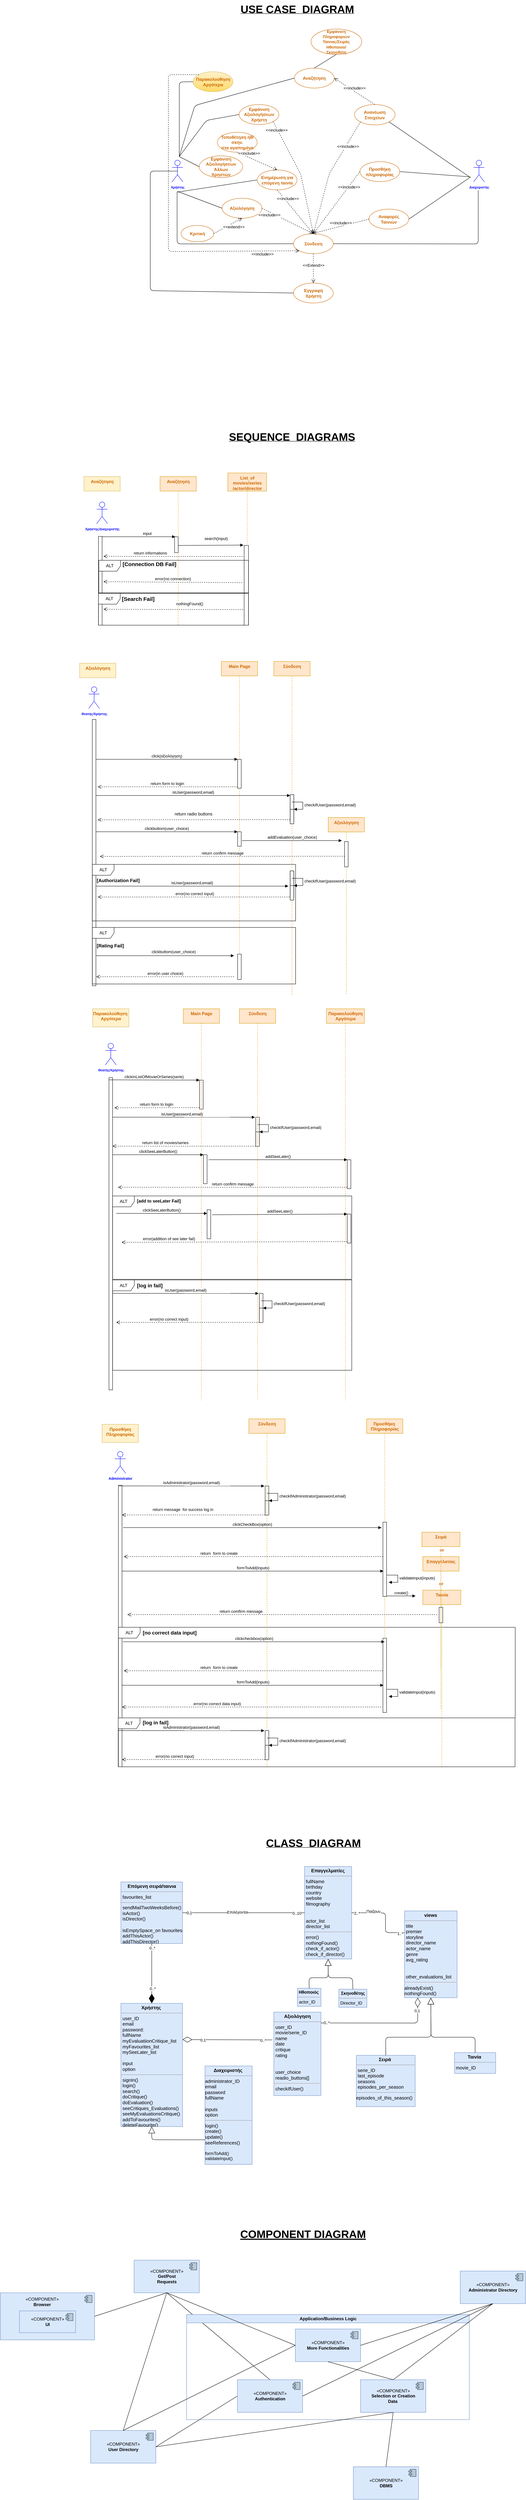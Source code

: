 <mxfile version="14.8.0" type="github">
  <diagram id="9WWM62N5Ql0dgZ5ta1kR" name="Page-1">
    <mxGraphModel dx="2139" dy="594" grid="1" gridSize="10" guides="1" tooltips="1" connect="1" arrows="1" fold="1" page="1" pageScale="1" pageWidth="827" pageHeight="1169" math="0" shadow="0">
      <root>
        <mxCell id="0" />
        <mxCell id="1" parent="0" />
        <mxCell id="QNI6hyxtbEPQ3Ok379N0-1" value="&lt;span style=&quot;color: rgba(0 , 0 , 0 , 0) ; font-family: monospace ; font-size: 0px&quot;&gt;%3CmxGraphModel%3E%3Croot%3E%3CmxCell%20id%3D%220%22%2F%3E%3CmxCell%20id%3D%221%22%20parent%3D%220%22%2F%3E%3CmxCell%20id%3D%222%22%20value%3D%22%26lt%3Bb%26gt%3B%26lt%3Bfont%20color%3D%26quot%3B%23cc6600%26quot%3B%26gt%3B%CE%91%CE%BD%CE%B1%CE%BD%CE%AD%CF%89%CF%83%CE%B7%26lt%3Bbr%26gt%3B%CE%97%CE%B8%CE%BF%CF%80%CE%BF%CE%B9%CE%BF%CF%8D%2F%CE%A3%CE%BA%CE%B7%CE%BD%CE%BF%CE%B8%CE%AD%CF%84%CE%B7%26lt%3Bbr%26gt%3B%26lt%3B%2Ffont%26gt%3B%26lt%3B%2Fb%26gt%3B%22%20style%3D%22text%3BwhiteSpace%3Dwrap%3Bhtml%3D1%3BfillColor%3D%23ffe6cc%3BstrokeColor%3D%23d79b00%3Balign%3Dcenter%3B%22%20vertex%3D%221%22%20parent%3D%221%22%3E%3CmxGeometry%20x%3D%221630%22%20y%3D%222636.25%22%20width%3D%22100%22%20height%3D%2250%22%20as%3D%22geometry%22%2F%3E%3C%2FmxCell%3E%3CmxCell%20id%3D%223%22%20value%3D%22%26lt%3Bfont%20style%3D%26quot%3Bfont-size%3A%209px%26quot%3B%26gt%3B%26lt%3Bb%26gt%3B%CE%98%CE%B5%CE%B1%CF%84%CE%AE%CF%82%2F%CE%A7%CF%81%CE%AE%CF%83%CF%84%CE%B7%CF%82%26lt%3B%2Fb%26gt%3B%26lt%3B%2Ffont%26gt%3B%22%20style%3D%22shape%3DumlActor%3BverticalLabelPosition%3Dbottom%3BverticalAlign%3Dtop%3Bhtml%3D1%3BfontColor%3D%230000FF%3BlabelBorderColor%3Dnone%3BstrokeColor%3D%230000FF%3B%22%20vertex%3D%221%22%20parent%3D%221%22%3E%3CmxGeometry%20x%3D%221665%22%20y%3D%222711.25%22%20width%3D%2230%22%20height%3D%2260%22%20as%3D%22geometry%22%2F%3E%3C%2FmxCell%3E%3CmxCell%20id%3D%224%22%20value%3D%22authorization(user_password%2Cuser_email)%22%20style%3D%22html%3D1%3BverticalAlign%3Dbottom%3BendArrow%3Dblock%3BentryX%3D-0.218%3BentryY%3D0.003%3BentryDx%3D0%3BentryDy%3D0%3BentryPerimeter%3D0%3B%22%20edge%3D%221%22%20target%3D%225%22%20parent%3D%221%22%3E%3CmxGeometry%20relative%3D%221%22%20as%3D%22geometry%22%3E%3CmxPoint%20x%3D%221675%22%20y%3D%222806.25%22%20as%3D%22sourcePoint%22%2F%3E%3CmxPoint%20x%3D%222070%22%20y%3D%222806.25%22%20as%3D%22targetPoint%22%2F%3E%3C%2FmxGeometry%3E%3C%2FmxCell%3E%3CmxCell%20id%3D%225%22%20value%3D%22%22%20style%3D%22html%3D1%3Bpoints%3D%5B%5D%3Bperimeter%3DorthogonalPerimeter%3B%22%20vertex%3D%221%22%20parent%3D%221%22%3E%3CmxGeometry%20x%3D%222080%22%20y%3D%222806.25%22%20width%3D%2210%22%20height%3D%2275%22%20as%3D%22geometry%22%2F%3E%3C%2FmxCell%3E%3CmxCell%20id%3D%226%22%20value%3D%22%22%20style%3D%22html%3D1%3Bpoints%3D%5B%5D%3Bperimeter%3DorthogonalPerimeter%3B%22%20vertex%3D%221%22%20parent%3D%221%22%3E%3CmxGeometry%20x%3D%222080%22%20y%3D%222846.77%22%20width%3D%2210%22%20height%3D%2240%22%20as%3D%22geometry%22%2F%3E%3C%2FmxCell%3E%3CmxCell%20id%3D%227%22%20value%3D%22validateinput(user_password%2Cuser_email)%22%20style%3D%22edgeStyle%3DorthogonalEdgeStyle%3Bhtml%3D1%3Balign%3Dleft%3BspacingLeft%3D2%3BendArrow%3Dblock%3Brounded%3D0%3BentryX%3D1%3BentryY%3D0%3B%22%20edge%3D%221%22%20target%3D%226%22%20parent%3D%221%22%3E%3CmxGeometry%20relative%3D%221%22%20as%3D%22geometry%22%3E%3CmxPoint%20x%3D%222085%22%20y%3D%222826.77%22%20as%3D%22sourcePoint%22%2F%3E%3CArray%20as%3D%22points%22%3E%3CmxPoint%20x%3D%222115%22%20y%3D%222826.77%22%2F%3E%3C%2FArray%3E%3C%2FmxGeometry%3E%3C%2FmxCell%3E%3CmxCell%20id%3D%228%22%20value%3D%22return%22%20style%3D%22html%3D1%3BverticalAlign%3Dbottom%3BendArrow%3Dopen%3Bdashed%3D1%3BendSize%3D8%3B%22%20edge%3D%221%22%20parent%3D%221%22%3E%3CmxGeometry%20x%3D%220.267%22%20relative%3D%221%22%20as%3D%22geometry%22%3E%3CmxPoint%20x%3D%221685%22%20y%3D%222886.25%22%20as%3D%22targetPoint%22%2F%3E%3CmxPoint%20x%3D%222080%22%20y%3D%222886.25%22%20as%3D%22sourcePoint%22%2F%3E%3CArray%20as%3D%22points%22%2F%3E%3CmxPoint%20as%3D%22offset%22%2F%3E%3C%2FmxGeometry%3E%3C%2FmxCell%3E%3CmxCell%20id%3D%229%22%20value%3D%22%22%20style%3D%22html%3D1%3Bpoints%3D%5B%5D%3Bperimeter%3DorthogonalPerimeter%3B%22%20vertex%3D%221%22%20parent%3D%221%22%3E%3CmxGeometry%20x%3D%222406%22%20y%3D%223018.25%22%20width%3D%2210%22%20height%3D%22205%22%20as%3D%22geometry%22%2F%3E%3C%2FmxCell%3E%3CmxCell%20id%3D%2210%22%20value%3D%22clickcheckbox(datachange_actor%2Fderictor)%22%20style%3D%22html%3D1%3BverticalAlign%3Dbottom%3BendArrow%3Dblock%3B%22%20edge%3D%221%22%20parent%3D%221%22%3E%3CmxGeometry%20width%3D%2280%22%20relative%3D%221%22%20as%3D%22geometry%22%3E%3CmxPoint%20x%3D%221689.0%22%20y%3D%223028.25%22%20as%3D%22sourcePoint%22%2F%3E%3CmxPoint%20x%3D%222410.5%22%20y%3D%223028.25%22%20as%3D%22targetPoint%22%2F%3E%3C%2FmxGeometry%3E%3C%2FmxCell%3E%3CmxCell%20id%3D%2211%22%20value%3D%22return%22%20style%3D%22html%3D1%3BverticalAlign%3Dbottom%3BendArrow%3Dopen%3Bdashed%3D1%3BendSize%3D8%3B%22%20edge%3D%221%22%20parent%3D%221%22%3E%3CmxGeometry%20x%3D%220.267%22%20relative%3D%221%22%20as%3D%22geometry%22%3E%3CmxPoint%20x%3D%221691%22%20y%3D%223108.25%22%20as%3D%22targetPoint%22%2F%3E%3CmxPoint%20x%3D%222406%22%20y%3D%223108.25%22%20as%3D%22sourcePoint%22%2F%3E%3CArray%20as%3D%22points%22%2F%3E%3CmxPoint%20as%3D%22offset%22%2F%3E%3C%2FmxGeometry%3E%3C%2FmxCell%3E%3CmxCell%20id%3D%2212%22%20value%3D%22changeDataActor%2Fderictor(inputs_user)%22%20style%3D%22html%3D1%3BverticalAlign%3Dbottom%3BendArrow%3Dblock%3B%22%20edge%3D%221%22%20parent%3D%221%22%3E%3CmxGeometry%20width%3D%2280%22%20relative%3D%221%22%20as%3D%22geometry%22%3E%3CmxPoint%20x%3D%221686%22%20y%3D%223148.25%22%20as%3D%22sourcePoint%22%2F%3E%3CmxPoint%20x%3D%222407.5%22%20y%3D%223148.25%22%20as%3D%22targetPoint%22%2F%3E%3C%2FmxGeometry%3E%3C%2FmxCell%3E%3CmxCell%20id%3D%2213%22%20value%3D%22%22%20style%3D%22html%3D1%3Bpoints%3D%5B%5D%3Bperimeter%3DorthogonalPerimeter%3B%22%20vertex%3D%221%22%20parent%3D%221%22%3E%3CmxGeometry%20x%3D%222561%22%20y%3D%223198.75%22%20width%3D%2210%22%20height%3D%2242.5%22%20as%3D%22geometry%22%2F%3E%3C%2FmxCell%3E%3CmxCell%20id%3D%2214%22%20value%3D%22validateinput(inputs_userl)%22%20style%3D%22edgeStyle%3DorthogonalEdgeStyle%3Bhtml%3D1%3Balign%3Dleft%3BspacingLeft%3D2%3BendArrow%3Dblock%3Brounded%3D0%3BentryX%3D1%3BentryY%3D0%3B%22%20edge%3D%221%22%20parent%3D%221%22%3E%3CmxGeometry%20relative%3D%221%22%20as%3D%22geometry%22%3E%3CmxPoint%20x%3D%222417.0%22%20y%3D%223159.25%22%20as%3D%22sourcePoint%22%2F%3E%3CArray%20as%3D%22points%22%3E%3CmxPoint%20x%3D%222447%22%20y%3D%223159.25%22%2F%3E%3C%2FArray%3E%3CmxPoint%20x%3D%222422.0%22%20y%3D%223179.25%22%20as%3D%22targetPoint%22%2F%3E%3C%2FmxGeometry%3E%3C%2FmxCell%3E%3CmxCell%20id%3D%2215%22%20value%3D%22%22%20style%3D%22html%3D1%3Bpoints%3D%5B%5D%3Bperimeter%3DorthogonalPerimeter%3B%22%20vertex%3D%221%22%20parent%3D%221%22%3E%3CmxGeometry%20x%3D%221676%22%20y%3D%222806.25%22%20width%3D%2210%22%20height%3D%22960%22%20as%3D%22geometry%22%2F%3E%3C%2FmxCell%3E%3CmxCell%20id%3D%2216%22%20value%3D%22%26lt%3Bfont%20color%3D%26quot%3B%23cc6600%26quot%3B%26gt%3B%26lt%3Bb%26gt%3BAuthorization%26lt%3B%2Fb%26gt%3B%26lt%3B%2Ffont%26gt%3B%22%20style%3D%22shape%3DumlLifeline%3Bperimeter%3DlifelinePerimeter%3BwhiteSpace%3Dwrap%3Bhtml%3D1%3Bcontainer%3D1%3Bcollapsible%3D0%3BrecursiveResize%3D0%3BoutlineConnect%3D0%3BverticalAlign%3Dtop%3BstrokeColor%3D%23d79b00%3BfillColor%3D%23ffe6cc%3Balign%3Dcenter%3B%22%20vertex%3D%221%22%20parent%3D%221%22%3E%3CmxGeometry%20x%3D%222035%22%20y%3D%222636.25%22%20width%3D%22100%22%20height%3D%221130%22%20as%3D%22geometry%22%2F%3E%3C%2FmxCell%3E%3CmxCell%20id%3D%2217%22%20value%3D%22%26lt%3Bdiv%26gt%3B%26lt%3Bb%26gt%3B%26lt%3Bfont%20color%3D%26quot%3B%23cc6600%26quot%3B%26gt%3BMain%20Page%26lt%3B%2Ffont%26gt%3B%26lt%3B%2Fb%26gt%3B%26lt%3Bbr%26gt%3B%26lt%3B%2Fdiv%26gt%3B%22%20style%3D%22shape%3DumlLifeline%3Bperimeter%3DlifelinePerimeter%3BwhiteSpace%3Dwrap%3Bhtml%3D1%3Bcontainer%3D1%3Bcollapsible%3D0%3BrecursiveResize%3D0%3BoutlineConnect%3D0%3BverticalAlign%3Dtop%3BstrokeColor%3D%23d79b00%3BfillColor%3D%23ffe6cc%3Balign%3Dcenter%3B%22%20vertex%3D%221%22%20parent%3D%221%22%3E%3CmxGeometry%20x%3D%222360%22%20y%3D%222636.25%22%20width%3D%22100%22%20height%3D%22725%22%20as%3D%22geometry%22%2F%3E%3C%2FmxCell%3E%3CmxCell%20id%3D%2218%22%20value%3D%22%22%20style%3D%22html%3D1%3Bpoints%3D%5B%5D%3Bperimeter%3DorthogonalPerimeter%3B%22%20vertex%3D%221%22%20parent%3D%221%22%3E%3CmxGeometry%20x%3D%222235%22%20y%3D%222916.25%22%20width%3D%2210%22%20height%3D%2280%22%20as%3D%22geometry%22%2F%3E%3C%2FmxCell%3E%3CmxCell%20id%3D%2219%22%20value%3D%22%CE%B1%CE%BD%CE%B1%CE%B6%CE%AE%CF%84%CE%B7%CF%83%CE%B7(user_input)%22%20style%3D%22html%3D1%3BverticalAlign%3Dbottom%3BendArrow%3Dblock%3BentryX%3D0%3BentryY%3D0%3B%22%20edge%3D%221%22%20target%3D%2218%22%20parent%3D%221%22%3E%3CmxGeometry%20relative%3D%221%22%20as%3D%22geometry%22%3E%3CmxPoint%20x%3D%221690%22%20y%3D%222916.25%22%20as%3D%22sourcePoint%22%2F%3E%3C%2FmxGeometry%3E%3C%2FmxCell%3E%3CmxCell%20id%3D%2220%22%20value%3D%22user%20actor%2Fderictor%22%20style%3D%22html%3D1%3BverticalAlign%3Dbottom%3BendArrow%3Dopen%3Bdashed%3D1%3BendSize%3D8%3BexitX%3D0%3BexitY%3D0.95%3B%22%20edge%3D%221%22%20source%3D%2218%22%20parent%3D%221%22%3E%3CmxGeometry%20relative%3D%221%22%20as%3D%22geometry%22%3E%3CmxPoint%20x%3D%221690%22%20y%3D%222992.25%22%20as%3D%22targetPoint%22%2F%3E%3C%2FmxGeometry%3E%3C%2FmxCell%3E%3CmxCell%20id%3D%2221%22%20value%3D%22%26lt%3Bdiv%26gt%3B%26lt%3Bb%26gt%3B%26lt%3Bfont%20color%3D%26quot%3B%23cc6600%26quot%3B%26gt%3B%CE%91%CE%BD%CE%B1%CE%B6%CE%AE%CF%84%CE%B7%CF%83%CE%B7%26lt%3B%2Ffont%26gt%3B%26lt%3B%2Fb%26gt%3B%26lt%3Bbr%26gt%3B%26lt%3B%2Fdiv%26gt%3B%22%20style%3D%22shape%3DumlLifeline%3Bperimeter%3DlifelinePerimeter%3BwhiteSpace%3Dwrap%3Bhtml%3D1%3Bcontainer%3D1%3Bcollapsible%3D0%3BrecursiveResize%3D0%3BoutlineConnect%3D0%3BverticalAlign%3Dtop%3BstrokeColor%3D%23d79b00%3BfillColor%3D%23ffe6cc%3Balign%3Dcenter%3B%22%20vertex%3D%221%22%20parent%3D%221%22%3E%3CmxGeometry%20x%3D%222190%22%20y%3D%222636.25%22%20width%3D%22100%22%20height%3D%221140%22%20as%3D%22geometry%22%2F%3E%3C%2FmxCell%3E%3CmxCell%20id%3D%2222%22%20value%3D%22valiinput(user_inputl)%22%20style%3D%22edgeStyle%3DorthogonalEdgeStyle%3Bhtml%3D1%3Balign%3Dleft%3BspacingLeft%3D2%3BendArrow%3Dblock%3Brounded%3D0%3BentryX%3D1%3BentryY%3D0%3B%22%20edge%3D%221%22%20parent%3D%221%22%3E%3CmxGeometry%20relative%3D%221%22%20as%3D%22geometry%22%3E%3CmxPoint%20x%3D%222250%22%20y%3D%222938.25%22%20as%3D%22sourcePoint%22%2F%3E%3CArray%20as%3D%22points%22%3E%3CmxPoint%20x%3D%222280%22%20y%3D%222938.25%22%2F%3E%3C%2FArray%3E%3CmxPoint%20x%3D%222255%22%20y%3D%222958.25%22%20as%3D%22targetPoint%22%2F%3E%3C%2FmxGeometry%3E%3C%2FmxCell%3E%3CmxCell%20id%3D%2223%22%20value%3D%22%26lt%3Bfont%20color%3D%26quot%3B%23cc6600%26quot%3B%26gt%3B%26lt%3Bb%26gt%3Bactor%2Fdirector%26lt%3B%2Fb%26gt%3B%26lt%3B%2Ffont%26gt%3B%22%20style%3D%22shape%3DumlLifeline%3Bperimeter%3DlifelinePerimeter%3BwhiteSpace%3Dwrap%3Bhtml%3D1%3Bcontainer%3D1%3Bcollapsible%3D0%3BrecursiveResize%3D0%3BoutlineConnect%3D0%3BverticalAlign%3Dtop%3BstrokeColor%3D%23d79b00%3BfillColor%3D%23ffe6cc%3Balign%3Dcenter%3B%22%20vertex%3D%221%22%20parent%3D%221%22%3E%3CmxGeometry%20x%3D%222513.5%22%20y%3D%222636.25%22%20width%3D%22105%22%20height%3D%221167.5%22%20as%3D%22geometry%22%2F%3E%3C%2FmxCell%3E%3CmxCell%20id%3D%2224%22%20value%3D%22changedata()%22%20style%3D%22html%3D1%3BverticalAlign%3Dbottom%3BendArrow%3Dblock%3B%22%20edge%3D%221%22%20parent%3D%221%22%3E%3CmxGeometry%20x%3D%220.2%22%20y%3D%2210%22%20width%3D%2280%22%20relative%3D%221%22%20as%3D%22geometry%22%3E%3CmxPoint%20x%3D%222425%22%20y%3D%223216.25%22%20as%3D%22sourcePoint%22%2F%3E%3CmxPoint%20x%3D%222550%22%20y%3D%223216.25%22%20as%3D%22targetPoint%22%2F%3E%3CmxPoint%20as%3D%22offset%22%2F%3E%3C%2FmxGeometry%3E%3C%2FmxCell%3E%3CmxCell%20id%3D%2225%22%20value%3D%22ALT%22%20style%3D%22shape%3DumlFrame%3BwhiteSpace%3Dwrap%3Bhtml%3D1%3B%22%20vertex%3D%221%22%20parent%3D%221%22%3E%3CmxGeometry%20x%3D%221676%22%20y%3D%223256.25%22%20width%3D%221095%22%20height%3D%22250%22%20as%3D%22geometry%22%2F%3E%3C%2FmxCell%3E%3CmxCell%20id%3D%2226%22%20value%3D%22authorization(user_password%2Cuser_email)%22%20style%3D%22html%3D1%3BverticalAlign%3Dbottom%3BendArrow%3Dblock%3BentryX%3D-0.218%3BentryY%3D0.003%3BentryDx%3D0%3BentryDy%3D0%3BentryPerimeter%3D0%3B%22%20edge%3D%221%22%20target%3D%2227%22%20parent%3D%221%22%3E%3CmxGeometry%20relative%3D%221%22%20as%3D%22geometry%22%3E%3CmxPoint%20x%3D%221676.0%22%20y%3D%223541.25%22%20as%3D%22sourcePoint%22%2F%3E%3CmxPoint%20x%3D%22-3394%22%20y%3D%222221.25%22%20as%3D%22targetPoint%22%2F%3E%3C%2FmxGeometry%3E%3C%2FmxCell%3E%3CmxCell%20id%3D%2227%22%20value%3D%22%22%20style%3D%22html%3D1%3Bpoints%3D%5B%5D%3Bperimeter%3DorthogonalPerimeter%3B%22%20vertex%3D%221%22%20parent%3D%221%22%3E%3CmxGeometry%20x%3D%222081%22%20y%3D%223541.25%22%20width%3D%2210%22%20height%3D%2275%22%20as%3D%22geometry%22%2F%3E%3C%2FmxCell%3E%3CmxCell%20id%3D%2228%22%20value%3D%22%22%20style%3D%22html%3D1%3Bpoints%3D%5B%5D%3Bperimeter%3DorthogonalPerimeter%3B%22%20vertex%3D%221%22%20parent%3D%221%22%3E%3CmxGeometry%20x%3D%222081%22%20y%3D%223581.77%22%20width%3D%2210%22%20height%3D%2240%22%20as%3D%22geometry%22%2F%3E%3C%2FmxCell%3E%3CmxCell%20id%3D%2229%22%20value%3D%22validateinput(user_password%2Cuser_email)%22%20style%3D%22edgeStyle%3DorthogonalEdgeStyle%3Bhtml%3D1%3Balign%3Dleft%3BspacingLeft%3D2%3BendArrow%3Dblock%3Brounded%3D0%3BentryX%3D1%3BentryY%3D0%3B%22%20edge%3D%221%22%20target%3D%2228%22%20parent%3D%221%22%3E%3CmxGeometry%20relative%3D%221%22%20as%3D%22geometry%22%3E%3CmxPoint%20x%3D%222086.0%22%20y%3D%223561.77%22%20as%3D%22sourcePoint%22%2F%3E%3CArray%20as%3D%22points%22%3E%3CmxPoint%20x%3D%222116%22%20y%3D%223561.77%22%2F%3E%3C%2FArray%3E%3C%2FmxGeometry%3E%3C%2FmxCell%3E%3CmxCell%20id%3D%2230%22%20value%3D%22error(no%20correct%20input)%22%20style%3D%22html%3D1%3BverticalAlign%3Dbottom%3BendArrow%3Dopen%3Bdashed%3D1%3BendSize%3D8%3B%22%20edge%3D%221%22%20parent%3D%221%22%3E%3CmxGeometry%20x%3D%220.267%22%20relative%3D%221%22%20as%3D%22geometry%22%3E%3CmxPoint%20x%3D%221686.0%22%20y%3D%223621.25%22%20as%3D%22targetPoint%22%2F%3E%3CmxPoint%20x%3D%222081.0%22%20y%3D%223621.25%22%20as%3D%22sourcePoint%22%2F%3E%3CArray%20as%3D%22points%22%2F%3E%3CmxPoint%20as%3D%22offset%22%2F%3E%3C%2FmxGeometry%3E%3C%2FmxCell%3E%3CmxCell%20id%3D%2231%22%20value%3D%22%22%20style%3D%22html%3D1%3Bpoints%3D%5B%5D%3Bperimeter%3DorthogonalPerimeter%3B%22%20vertex%3D%221%22%20parent%3D%221%22%3E%3CmxGeometry%20x%3D%222406%22%20y%3D%223286.25%22%20width%3D%2210%22%20height%3D%22205%22%20as%3D%22geometry%22%2F%3E%3C%2FmxCell%3E%3CmxCell%20id%3D%2232%22%20value%3D%22clickcheckbox(datachange_actor%2Fderictor)%22%20style%3D%22html%3D1%3BverticalAlign%3Dbottom%3BendArrow%3Dblock%3B%22%20edge%3D%221%22%20parent%3D%221%22%3E%3CmxGeometry%20width%3D%2280%22%20relative%3D%221%22%20as%3D%22geometry%22%3E%3CmxPoint%20x%3D%221689.0%22%20y%3D%223296.25%22%20as%3D%22sourcePoint%22%2F%3E%3CmxPoint%20x%3D%222410.5%22%20y%3D%223296.25%22%20as%3D%22targetPoint%22%2F%3E%3C%2FmxGeometry%3E%3C%2FmxCell%3E%3CmxCell%20id%3D%2233%22%20value%3D%22return%22%20style%3D%22html%3D1%3BverticalAlign%3Dbottom%3BendArrow%3Dopen%3Bdashed%3D1%3BendSize%3D8%3B%22%20edge%3D%221%22%20parent%3D%221%22%3E%3CmxGeometry%20x%3D%220.267%22%20relative%3D%221%22%20as%3D%22geometry%22%3E%3CmxPoint%20x%3D%221691.0%22%20y%3D%223376.25%22%20as%3D%22targetPoint%22%2F%3E%3CmxPoint%20x%3D%222406.0%22%20y%3D%223376.25%22%20as%3D%22sourcePoint%22%2F%3E%3CArray%20as%3D%22points%22%2F%3E%3CmxPoint%20as%3D%22offset%22%2F%3E%3C%2FmxGeometry%3E%3C%2FmxCell%3E%3CmxCell%20id%3D%2234%22%20value%3D%22changeDataactor%2Fderictor%26lt%3Bbr%26gt%3B(inputs_user)%22%20style%3D%22html%3D1%3BverticalAlign%3Dbottom%3BendArrow%3Dblock%3B%22%20edge%3D%221%22%20parent%3D%221%22%3E%3CmxGeometry%20width%3D%2280%22%20relative%3D%221%22%20as%3D%22geometry%22%3E%3CmxPoint%20x%3D%221686.0%22%20y%3D%223416.25%22%20as%3D%22sourcePoint%22%2F%3E%3CmxPoint%20x%3D%222407.5%22%20y%3D%223416.25%22%20as%3D%22targetPoint%22%2F%3E%3C%2FmxGeometry%3E%3C%2FmxCell%3E%3CmxCell%20id%3D%2235%22%20value%3D%22validateinput(inputs_userl)%22%20style%3D%22edgeStyle%3DorthogonalEdgeStyle%3Bhtml%3D1%3Balign%3Dleft%3BspacingLeft%3D2%3BendArrow%3Dblock%3Brounded%3D0%3BentryX%3D1%3BentryY%3D0%3B%22%20edge%3D%221%22%20parent%3D%221%22%3E%3CmxGeometry%20relative%3D%221%22%20as%3D%22geometry%22%3E%3CmxPoint%20x%3D%222417.0%22%20y%3D%223427.25%22%20as%3D%22sourcePoint%22%2F%3E%3CArray%20as%3D%22points%22%3E%3CmxPoint%20x%3D%222447%22%20y%3D%223427.25%22%2F%3E%3C%2FArray%3E%3CmxPoint%20x%3D%222422.0%22%20y%3D%223447.25%22%20as%3D%22targetPoint%22%2F%3E%3C%2FmxGeometry%3E%3C%2FmxCell%3E%3CmxCell%20id%3D%2236%22%20value%3D%22error(no%20correct%20data%20input)%22%20style%3D%22html%3D1%3BverticalAlign%3Dbottom%3BendArrow%3Dopen%3Bdashed%3D1%3BendSize%3D8%3B%22%20edge%3D%221%22%20parent%3D%221%22%3E%3CmxGeometry%20x%3D%220.267%22%20relative%3D%221%22%20as%3D%22geometry%22%3E%3CmxPoint%20x%3D%221686%22%20y%3D%223476.25%22%20as%3D%22targetPoint%22%2F%3E%3CmxPoint%20x%3D%222401%22%20y%3D%223476.25%22%20as%3D%22sourcePoint%22%2F%3E%3CArray%20as%3D%22points%22%2F%3E%3CmxPoint%20as%3D%22offset%22%2F%3E%3C%2FmxGeometry%3E%3C%2FmxCell%3E%3CmxCell%20id%3D%2237%22%20value%3D%22%26lt%3Bb%20style%3D%26quot%3Bfont-size%3A%2014px%26quot%3B%26gt%3B%26lt%3Bfont%20style%3D%26quot%3Bfont-size%3A%2014px%26quot%3B%26gt%3B%5B%26lt%3B%2Ffont%26gt%3B%26lt%3Bspan%20style%3D%26quot%3Btext-align%3A%20center%20%3B%20background-color%3A%20rgb(255%20%2C%20255%20%2C%20255)%26quot%3B%26gt%3Bno%20correct%20data%20input%26lt%3B%2Fspan%26gt%3B%26lt%3Bfont%20style%3D%26quot%3Bfont-size%3A%2014px%26quot%3B%26gt%3B%5D%26lt%3B%2Ffont%26gt%3B%26lt%3B%2Fb%26gt%3B%22%20style%3D%22text%3BwhiteSpace%3Dwrap%3Bhtml%3D1%3B%22%20vertex%3D%221%22%20parent%3D%221%22%3E%3CmxGeometry%20x%3D%221741%22%20y%3D%223256.25%22%20width%3D%22160%22%20height%3D%2230%22%20as%3D%22geometry%22%2F%3E%3C%2FmxCell%3E%3CmxCell%20id%3D%2238%22%20value%3D%22ALT%22%20style%3D%22shape%3DumlFrame%3BwhiteSpace%3Dwrap%3Bhtml%3D1%3B%22%20vertex%3D%221%22%20parent%3D%221%22%3E%3CmxGeometry%20x%3D%221676%22%20y%3D%223506.25%22%20width%3D%221095%22%20height%3D%22250%22%20as%3D%22geometry%22%2F%3E%3C%2FmxCell%3E%3CmxCell%20id%3D%2239%22%20value%3D%22%26lt%3Bdiv%20style%3D%26quot%3Btext-align%3A%20center%26quot%3B%26gt%3B%26lt%3Bb%20style%3D%26quot%3Bfont-size%3A%2014px%26quot%3B%26gt%3B%5B%26lt%3B%2Fb%26gt%3B%26lt%3Bb%20style%3D%26quot%3Bfont-size%3A%2014px%20%3B%20background-color%3A%20rgb(255%20%2C%20255%20%2C%20255)%26quot%3B%26gt%3Bsign%20in%20fail%26lt%3B%2Fb%26gt%3B%26lt%3Bb%20style%3D%26quot%3Bfont-size%3A%2014px%26quot%3B%26gt%3B%5D%26lt%3B%2Fb%26gt%3B%26lt%3B%2Fdiv%26gt%3B%22%20style%3D%22text%3BwhiteSpace%3Dwrap%3Bhtml%3D1%3B%22%20vertex%3D%221%22%20parent%3D%221%22%3E%3CmxGeometry%20x%3D%221741%22%20y%3D%223504.25%22%20width%3D%22160%22%20height%3D%2230%22%20as%3D%22geometry%22%2F%3E%3C%2FmxCell%3E%3C%2Froot%3E%3C%2FmxGraphModel%3E&lt;/span&gt;" style="text;html=1;align=center;verticalAlign=middle;resizable=0;points=[];autosize=1;strokeColor=none;" vertex="1" parent="1">
          <mxGeometry x="1820.71" y="1652.86" width="20" height="20" as="geometry" />
        </mxCell>
        <mxCell id="QNI6hyxtbEPQ3Ok379N0-2" value="&lt;b&gt;&lt;u&gt;&lt;font style=&quot;font-size: 30px&quot;&gt;USE CASE&amp;nbsp; DIAGRAM&lt;/font&gt;&lt;/u&gt;&lt;/b&gt;" style="text;html=1;strokeColor=none;fillColor=none;align=center;verticalAlign=middle;whiteSpace=wrap;rounded=0;" vertex="1" parent="1">
          <mxGeometry x="1449.21" y="1180" width="413" height="50" as="geometry" />
        </mxCell>
        <mxCell id="QNI6hyxtbEPQ3Ok379N0-3" value="&lt;font style=&quot;font-size: 9px&quot;&gt;&lt;b&gt;Χρήστης&lt;/b&gt;&lt;/font&gt;" style="shape=umlActor;verticalLabelPosition=bottom;verticalAlign=top;html=1;fontColor=#0000FF;labelBorderColor=none;strokeColor=#0000FF;" vertex="1" parent="1">
          <mxGeometry x="1309.71" y="1622.0" width="30" height="60" as="geometry" />
        </mxCell>
        <mxCell id="QNI6hyxtbEPQ3Ok379N0-4" value="&lt;font style=&quot;font-size: 9px&quot;&gt;&lt;b&gt;Διαχειριστής&lt;/b&gt;&lt;/font&gt;" style="shape=umlActor;verticalLabelPosition=bottom;verticalAlign=top;html=1;fontColor=#0000FF;strokeColor=#0000FF;" vertex="1" parent="1">
          <mxGeometry x="2141.71" y="1622.0" width="30" height="60" as="geometry" />
        </mxCell>
        <mxCell id="QNI6hyxtbEPQ3Ok379N0-5" value="&lt;b&gt;&lt;font color=&quot;#cc6600&quot;&gt;Σύνδεση&lt;/font&gt;&lt;/b&gt;" style="ellipse;whiteSpace=wrap;html=1;aspect=fixed;strokeColor=#CC6600;" vertex="1" parent="1">
          <mxGeometry x="1644.71" y="1825.0" width="110" height="55" as="geometry" />
        </mxCell>
        <mxCell id="QNI6hyxtbEPQ3Ok379N0-6" value="&lt;b&gt;&lt;font color=&quot;#cc6600&quot;&gt;Αξιολόγηση&lt;br&gt;&lt;/font&gt;&lt;/b&gt;" style="ellipse;whiteSpace=wrap;html=1;aspect=fixed;strokeColor=#CC6600;" vertex="1" parent="1">
          <mxGeometry x="1447.71" y="1727.0" width="110" height="55" as="geometry" />
        </mxCell>
        <mxCell id="QNI6hyxtbEPQ3Ok379N0-7" value="&lt;b&gt;&lt;font color=&quot;#cc6600&quot;&gt;Εμφάνιση&lt;br&gt;Αξιολογήσεων&lt;br&gt;Άλλων&lt;br&gt;Χρηστών&lt;br&gt;&lt;/font&gt;&lt;/b&gt;" style="ellipse;whiteSpace=wrap;html=1;aspect=fixed;strokeColor=#CC6600;" vertex="1" parent="1">
          <mxGeometry x="1384.71" y="1610.0" width="120" height="60" as="geometry" />
        </mxCell>
        <mxCell id="QNI6hyxtbEPQ3Ok379N0-8" value="&lt;b&gt;&lt;font color=&quot;#cc6600&quot;&gt;Αναζήτηση&lt;/font&gt;&lt;/b&gt;" style="ellipse;whiteSpace=wrap;html=1;aspect=fixed;strokeColor=#CC6600;" vertex="1" parent="1">
          <mxGeometry x="1647.21" y="1368" width="110" height="55" as="geometry" />
        </mxCell>
        <mxCell id="QNI6hyxtbEPQ3Ok379N0-9" value="" style="endArrow=none;html=1;entryX=0;entryY=0.5;entryDx=0;entryDy=0;" edge="1" parent="1" target="QNI6hyxtbEPQ3Ok379N0-8">
          <mxGeometry width="50" height="50" relative="1" as="geometry">
            <mxPoint x="1329.71" y="1612.0" as="sourcePoint" />
            <mxPoint x="1619.71" y="1492" as="targetPoint" />
            <Array as="points">
              <mxPoint x="1372.71" y="1471" />
            </Array>
          </mxGeometry>
        </mxCell>
        <mxCell id="QNI6hyxtbEPQ3Ok379N0-10" value="&lt;b&gt;&lt;font color=&quot;#cc6600&quot;&gt;Εμφάνιση&lt;br&gt;Αξιολογήσεων&lt;br&gt;Χρήστη&lt;br&gt;&lt;/font&gt;&lt;/b&gt;" style="ellipse;whiteSpace=wrap;html=1;aspect=fixed;strokeColor=#CC6600;" vertex="1" parent="1">
          <mxGeometry x="1494.71" y="1468.5" width="110" height="55" as="geometry" />
        </mxCell>
        <mxCell id="QNI6hyxtbEPQ3Ok379N0-11" value="&amp;lt;&amp;lt;include&amp;gt;&amp;gt;" style="html=1;verticalAlign=bottom;endArrow=open;dashed=1;endSize=8;exitX=0.5;exitY=1;exitDx=0;exitDy=0;entryX=0.5;entryY=0;entryDx=0;entryDy=0;" edge="1" parent="1" source="QNI6hyxtbEPQ3Ok379N0-25" target="QNI6hyxtbEPQ3Ok379N0-5">
          <mxGeometry x="-0.423" y="1" relative="1" as="geometry">
            <mxPoint x="1609.71" y="1670.0" as="sourcePoint" />
            <mxPoint x="1660.71" y="1795.0" as="targetPoint" />
            <mxPoint y="-1" as="offset" />
          </mxGeometry>
        </mxCell>
        <mxCell id="QNI6hyxtbEPQ3Ok379N0-12" value="" style="endArrow=none;html=1;entryX=0;entryY=0.5;entryDx=0;entryDy=0;" edge="1" parent="1" target="QNI6hyxtbEPQ3Ok379N0-10">
          <mxGeometry width="50" height="50" relative="1" as="geometry">
            <mxPoint x="1329.71" y="1612.0" as="sourcePoint" />
            <mxPoint x="1239.71" y="1474.5" as="targetPoint" />
            <Array as="points">
              <mxPoint x="1404.71" y="1512" />
            </Array>
          </mxGeometry>
        </mxCell>
        <mxCell id="QNI6hyxtbEPQ3Ok379N0-13" value="" style="endArrow=none;html=1;exitX=0;exitY=0.5;exitDx=0;exitDy=0;" edge="1" parent="1" source="QNI6hyxtbEPQ3Ok379N0-25">
          <mxGeometry width="50" height="50" relative="1" as="geometry">
            <mxPoint x="1459.71" y="1670.0" as="sourcePoint" />
            <mxPoint x="1324.71" y="1710.0" as="targetPoint" />
          </mxGeometry>
        </mxCell>
        <mxCell id="QNI6hyxtbEPQ3Ok379N0-14" value="" style="endArrow=none;html=1;exitX=0;exitY=0.5;exitDx=0;exitDy=0;" edge="1" parent="1" source="QNI6hyxtbEPQ3Ok379N0-6">
          <mxGeometry width="50" height="50" relative="1" as="geometry">
            <mxPoint x="1429.71" y="1716.0" as="sourcePoint" />
            <mxPoint x="1324.71" y="1708.0" as="targetPoint" />
          </mxGeometry>
        </mxCell>
        <mxCell id="QNI6hyxtbEPQ3Ok379N0-15" value="&amp;lt;&amp;lt;include&amp;gt;&amp;gt;" style="html=1;verticalAlign=bottom;endArrow=open;dashed=1;endSize=8;exitX=1;exitY=0.5;exitDx=0;exitDy=0;entryX=0.5;entryY=0;entryDx=0;entryDy=0;" edge="1" parent="1" source="QNI6hyxtbEPQ3Ok379N0-6" target="QNI6hyxtbEPQ3Ok379N0-5">
          <mxGeometry x="-0.631" y="-16" relative="1" as="geometry">
            <mxPoint x="1569.71" y="1730.0" as="sourcePoint" />
            <mxPoint x="1675.71" y="1819.0" as="targetPoint" />
            <mxPoint x="1" as="offset" />
          </mxGeometry>
        </mxCell>
        <mxCell id="QNI6hyxtbEPQ3Ok379N0-16" value="" style="endArrow=none;html=1;entryX=0;entryY=0.5;entryDx=0;entryDy=0;" edge="1" parent="1" target="QNI6hyxtbEPQ3Ok379N0-5">
          <mxGeometry width="50" height="50" relative="1" as="geometry">
            <mxPoint x="1323.71" y="1709.0" as="sourcePoint" />
            <mxPoint x="1269.71" y="1444.5" as="targetPoint" />
            <Array as="points">
              <mxPoint x="1323.71" y="1853.0" />
            </Array>
          </mxGeometry>
        </mxCell>
        <mxCell id="QNI6hyxtbEPQ3Ok379N0-17" value="" style="endArrow=none;html=1;exitX=0;exitY=0.5;exitDx=0;exitDy=0;" edge="1" parent="1" source="QNI6hyxtbEPQ3Ok379N0-7">
          <mxGeometry width="50" height="50" relative="1" as="geometry">
            <mxPoint x="1474.71" y="1685.5" as="sourcePoint" />
            <mxPoint x="1329.71" y="1612.0" as="targetPoint" />
          </mxGeometry>
        </mxCell>
        <mxCell id="QNI6hyxtbEPQ3Ok379N0-18" value="&lt;font color=&quot;#cc6600&quot;&gt;&lt;b&gt;Προσθήκη πληροφορίας&lt;/b&gt;&lt;/font&gt;" style="ellipse;whiteSpace=wrap;html=1;aspect=fixed;strokeColor=#CC6600;" vertex="1" parent="1">
          <mxGeometry x="1828.21" y="1626.0" width="110" height="55" as="geometry" />
        </mxCell>
        <mxCell id="QNI6hyxtbEPQ3Ok379N0-19" value="&lt;b&gt;&lt;font color=&quot;#cc6600&quot;&gt;Ανανέωση Στοιχείων&lt;br&gt;&lt;/font&gt;&lt;/b&gt;" style="ellipse;whiteSpace=wrap;html=1;aspect=fixed;strokeColor=#CC6600;" vertex="1" parent="1">
          <mxGeometry x="1813.21" y="1468.5" width="112" height="56" as="geometry" />
        </mxCell>
        <mxCell id="QNI6hyxtbEPQ3Ok379N0-20" value="&amp;lt;&amp;lt;include&amp;gt;&amp;gt;" style="html=1;verticalAlign=bottom;endArrow=open;dashed=1;endSize=8;exitX=0;exitY=1;exitDx=0;exitDy=0;entryX=0.5;entryY=0;entryDx=0;entryDy=0;" edge="1" parent="1" source="QNI6hyxtbEPQ3Ok379N0-19" target="QNI6hyxtbEPQ3Ok379N0-5">
          <mxGeometry x="-0.508" y="10" relative="1" as="geometry">
            <mxPoint x="1899.71" y="1512" as="sourcePoint" />
            <mxPoint x="1799.71" y="1666.0" as="targetPoint" />
            <mxPoint as="offset" />
            <Array as="points">
              <mxPoint x="1743.21" y="1660.0" />
            </Array>
          </mxGeometry>
        </mxCell>
        <mxCell id="QNI6hyxtbEPQ3Ok379N0-21" value="&amp;lt;&amp;lt;include&amp;gt;&amp;gt;" style="html=1;verticalAlign=bottom;endArrow=open;dashed=1;endSize=8;exitX=0;exitY=0.5;exitDx=0;exitDy=0;entryX=0.5;entryY=0;entryDx=0;entryDy=0;" edge="1" parent="1" source="QNI6hyxtbEPQ3Ok379N0-18" target="QNI6hyxtbEPQ3Ok379N0-5">
          <mxGeometry x="-0.454" y="6" relative="1" as="geometry">
            <mxPoint x="1859.71" y="1716.0" as="sourcePoint" />
            <mxPoint x="1770.71" y="1830.0" as="targetPoint" />
            <mxPoint y="1" as="offset" />
          </mxGeometry>
        </mxCell>
        <mxCell id="QNI6hyxtbEPQ3Ok379N0-22" value="" style="endArrow=none;html=1;exitX=1;exitY=0.5;exitDx=0;exitDy=0;" edge="1" parent="1" source="QNI6hyxtbEPQ3Ok379N0-18">
          <mxGeometry width="50" height="50" relative="1" as="geometry">
            <mxPoint x="2259.71" y="1486" as="sourcePoint" />
            <mxPoint x="2132.71" y="1668.0" as="targetPoint" />
          </mxGeometry>
        </mxCell>
        <mxCell id="QNI6hyxtbEPQ3Ok379N0-23" value="&amp;lt;&amp;lt;include&amp;gt;&amp;gt;" style="html=1;verticalAlign=bottom;endArrow=open;dashed=1;endSize=8;exitX=0.5;exitY=0;exitDx=0;exitDy=0;entryX=1;entryY=0.5;entryDx=0;entryDy=0;" edge="1" parent="1" source="QNI6hyxtbEPQ3Ok379N0-19" target="QNI6hyxtbEPQ3Ok379N0-8">
          <mxGeometry relative="1" as="geometry">
            <mxPoint x="1969.71" y="1515" as="sourcePoint" />
            <mxPoint x="1700.21" y="1340" as="targetPoint" />
          </mxGeometry>
        </mxCell>
        <mxCell id="QNI6hyxtbEPQ3Ok379N0-24" value="&lt;b&gt;&lt;font color=&quot;#cc6600&quot;&gt;Κριτική&lt;br&gt;&lt;/font&gt;&lt;/b&gt;" style="ellipse;whiteSpace=wrap;html=1;aspect=fixed;strokeColor=#CC6600;" vertex="1" parent="1">
          <mxGeometry x="1334.71" y="1802.0" width="90" height="45" as="geometry" />
        </mxCell>
        <mxCell id="QNI6hyxtbEPQ3Ok379N0-25" value="&lt;span style=&quot;text-align: left&quot;&gt;&lt;font color=&quot;#cc6600&quot;&gt;&lt;b&gt;Ενημέρωση για επόμενη ταινία&lt;/b&gt;&lt;/font&gt;&lt;/span&gt;&lt;font color=&quot;#cc6600&quot;&gt;&lt;b&gt;&lt;br&gt;&lt;/b&gt;&lt;/font&gt;" style="ellipse;whiteSpace=wrap;html=1;aspect=fixed;strokeColor=#CC6600;" vertex="1" parent="1">
          <mxGeometry x="1544.71" y="1649.0" width="110" height="55" as="geometry" />
        </mxCell>
        <mxCell id="QNI6hyxtbEPQ3Ok379N0-26" value="&amp;lt;&amp;lt;extend&amp;gt;&amp;gt;" style="html=1;verticalAlign=bottom;endArrow=open;dashed=1;endSize=8;exitX=1;exitY=0.5;exitDx=0;exitDy=0;" edge="1" parent="1" source="QNI6hyxtbEPQ3Ok379N0-24">
          <mxGeometry x="0.19" y="-18" relative="1" as="geometry">
            <mxPoint x="1639.71" y="1886.0" as="sourcePoint" />
            <mxPoint x="1502.71" y="1782.0" as="targetPoint" />
            <mxPoint as="offset" />
          </mxGeometry>
        </mxCell>
        <mxCell id="QNI6hyxtbEPQ3Ok379N0-27" value="&lt;b&gt;&lt;font color=&quot;#cc6600&quot;&gt;Εγγραφή&lt;br&gt;Χρήστη&lt;br&gt;&lt;/font&gt;&lt;/b&gt;" style="ellipse;whiteSpace=wrap;html=1;aspect=fixed;strokeColor=#CC6600;" vertex="1" parent="1">
          <mxGeometry x="1644.71" y="1961.0" width="110" height="55" as="geometry" />
        </mxCell>
        <mxCell id="QNI6hyxtbEPQ3Ok379N0-28" value="&amp;lt;&amp;lt;Extend&amp;gt;&amp;gt;" style="html=1;verticalAlign=bottom;endArrow=open;dashed=1;endSize=8;exitX=0.5;exitY=1;exitDx=0;exitDy=0;entryX=0.5;entryY=0;entryDx=0;entryDy=0;" edge="1" parent="1" source="QNI6hyxtbEPQ3Ok379N0-5" target="QNI6hyxtbEPQ3Ok379N0-27">
          <mxGeometry relative="1" as="geometry">
            <mxPoint x="1959.71" y="2029.91" as="sourcePoint" />
            <mxPoint x="1756.71" y="1911.0" as="targetPoint" />
          </mxGeometry>
        </mxCell>
        <mxCell id="QNI6hyxtbEPQ3Ok379N0-29" value="&amp;lt;&amp;lt;include&amp;gt;&amp;gt;" style="html=1;verticalAlign=bottom;endArrow=open;dashed=1;endSize=8;exitX=1;exitY=1;exitDx=0;exitDy=0;entryX=0.5;entryY=0;entryDx=0;entryDy=0;" edge="1" parent="1" source="QNI6hyxtbEPQ3Ok379N0-10" target="QNI6hyxtbEPQ3Ok379N0-5">
          <mxGeometry x="-0.798" y="-7" relative="1" as="geometry">
            <mxPoint x="1709.71" y="1644.0" as="sourcePoint" />
            <mxPoint x="1709.71" y="1835.0" as="targetPoint" />
            <Array as="points">
              <mxPoint x="1664.71" y="1660.0" />
            </Array>
            <mxPoint as="offset" />
          </mxGeometry>
        </mxCell>
        <mxCell id="QNI6hyxtbEPQ3Ok379N0-30" value="" style="endArrow=none;html=1;entryX=0;entryY=0.5;entryDx=0;entryDy=0;" edge="1" parent="1" target="QNI6hyxtbEPQ3Ok379N0-31">
          <mxGeometry width="50" height="50" relative="1" as="geometry">
            <mxPoint x="1329.71" y="1612.0" as="sourcePoint" />
            <mxPoint x="1334.71" y="1434" as="targetPoint" />
            <Array as="points">
              <mxPoint x="1329.71" y="1406" />
            </Array>
          </mxGeometry>
        </mxCell>
        <mxCell id="QNI6hyxtbEPQ3Ok379N0-31" value="&lt;b style=&quot;color: rgb(204 , 102 , 0)&quot;&gt;Παρακολούθηση Αργότερα&lt;/b&gt;&lt;font color=&quot;#cc6600&quot;&gt;&lt;b&gt;&lt;br&gt;&lt;/b&gt;&lt;/font&gt;" style="ellipse;whiteSpace=wrap;html=1;aspect=fixed;strokeColor=#d6b656;fillColor=#fff2cc;gradientColor=#ffd966;" vertex="1" parent="1">
          <mxGeometry x="1367.71" y="1378" width="110" height="55" as="geometry" />
        </mxCell>
        <mxCell id="QNI6hyxtbEPQ3Ok379N0-32" value="&amp;lt;&amp;lt;include&amp;gt;&amp;gt;" style="html=1;verticalAlign=bottom;endArrow=open;dashed=1;endSize=8;entryX=0;entryY=1;entryDx=0;entryDy=0;exitX=0;exitY=0;exitDx=0;exitDy=0;" edge="1" parent="1" source="QNI6hyxtbEPQ3Ok379N0-31" target="QNI6hyxtbEPQ3Ok379N0-5">
          <mxGeometry x="0.782" y="-17" relative="1" as="geometry">
            <mxPoint x="1375.71" y="1363" as="sourcePoint" />
            <mxPoint x="1341.46" y="2016.0" as="targetPoint" />
            <Array as="points">
              <mxPoint x="1299.71" y="1386" />
              <mxPoint x="1299.71" y="1874.0" />
            </Array>
            <mxPoint as="offset" />
          </mxGeometry>
        </mxCell>
        <mxCell id="QNI6hyxtbEPQ3Ok379N0-33" value="&lt;font color=&quot;#cc6600&quot;&gt;&lt;b&gt;Αναφορές &lt;br&gt;Ταινιών&lt;/b&gt;&lt;/font&gt;" style="ellipse;whiteSpace=wrap;html=1;aspect=fixed;strokeColor=#CC6600;" vertex="1" parent="1">
          <mxGeometry x="1853.21" y="1757.0" width="110" height="55" as="geometry" />
        </mxCell>
        <mxCell id="QNI6hyxtbEPQ3Ok379N0-34" value="&amp;lt;&amp;lt;include&amp;gt;&amp;gt;" style="html=1;verticalAlign=bottom;endArrow=open;dashed=1;endSize=8;exitX=0;exitY=0.5;exitDx=0;exitDy=0;entryX=0.477;entryY=-0.01;entryDx=0;entryDy=0;entryPerimeter=0;" edge="1" parent="1" source="QNI6hyxtbEPQ3Ok379N0-33" target="QNI6hyxtbEPQ3Ok379N0-5">
          <mxGeometry relative="1" as="geometry">
            <mxPoint x="1973.71" y="1829.5" as="sourcePoint" />
            <mxPoint x="1697.71" y="1825.0" as="targetPoint" />
          </mxGeometry>
        </mxCell>
        <mxCell id="QNI6hyxtbEPQ3Ok379N0-35" value="" style="endArrow=none;html=1;exitX=1;exitY=0.5;exitDx=0;exitDy=0;" edge="1" parent="1" source="QNI6hyxtbEPQ3Ok379N0-33">
          <mxGeometry width="50" height="50" relative="1" as="geometry">
            <mxPoint x="1947.743" y="1728.126" as="sourcePoint" />
            <mxPoint x="2132.71" y="1669.0" as="targetPoint" />
          </mxGeometry>
        </mxCell>
        <mxCell id="QNI6hyxtbEPQ3Ok379N0-36" value="" style="endArrow=none;html=1;entryX=0;entryY=0.5;entryDx=0;entryDy=0;exitX=0.5;exitY=0.5;exitDx=0;exitDy=0;exitPerimeter=0;" edge="1" parent="1" source="QNI6hyxtbEPQ3Ok379N0-3" target="QNI6hyxtbEPQ3Ok379N0-27">
          <mxGeometry width="50" height="50" relative="1" as="geometry">
            <mxPoint x="1323.71" y="1657.0" as="sourcePoint" />
            <mxPoint x="1579.71" y="1699.0" as="targetPoint" />
            <Array as="points">
              <mxPoint x="1249.71" y="1652.0" />
              <mxPoint x="1249.71" y="1982.0" />
            </Array>
          </mxGeometry>
        </mxCell>
        <mxCell id="QNI6hyxtbEPQ3Ok379N0-37" value="&lt;b style=&quot;color: rgb(204 , 102 , 0)&quot;&gt;Τοποθέτηση ηθ/σκην.&lt;br&gt;στα αγαπημένα&lt;/b&gt;&lt;b&gt;&lt;font color=&quot;#cc6600&quot;&gt;&lt;br&gt;&lt;/font&gt;&lt;/b&gt;" style="ellipse;whiteSpace=wrap;html=1;aspect=fixed;strokeColor=#CC6600;" vertex="1" parent="1">
          <mxGeometry x="1434.71" y="1545" width="110" height="55" as="geometry" />
        </mxCell>
        <mxCell id="QNI6hyxtbEPQ3Ok379N0-38" value="&amp;lt;&amp;lt;include&amp;gt;&amp;gt;" style="html=1;verticalAlign=bottom;endArrow=open;dashed=1;endSize=8;exitX=0.5;exitY=1;exitDx=0;exitDy=0;entryX=0.5;entryY=0;entryDx=0;entryDy=0;" edge="1" parent="1" source="QNI6hyxtbEPQ3Ok379N0-37" target="QNI6hyxtbEPQ3Ok379N0-25">
          <mxGeometry x="-0.423" y="1" relative="1" as="geometry">
            <mxPoint x="1539.71" y="1622.0" as="sourcePoint" />
            <mxPoint x="1639.71" y="1743.0" as="targetPoint" />
            <mxPoint y="-1" as="offset" />
          </mxGeometry>
        </mxCell>
        <mxCell id="QNI6hyxtbEPQ3Ok379N0-39" value="" style="endArrow=none;html=1;exitX=1;exitY=0.5;exitDx=0;exitDy=0;" edge="1" parent="1" source="QNI6hyxtbEPQ3Ok379N0-5">
          <mxGeometry width="50" height="50" relative="1" as="geometry">
            <mxPoint x="1333.71" y="1719.0" as="sourcePoint" />
            <mxPoint x="2154.71" y="1705.0" as="targetPoint" />
            <Array as="points">
              <mxPoint x="2154.71" y="1853.0" />
            </Array>
          </mxGeometry>
        </mxCell>
        <mxCell id="QNI6hyxtbEPQ3Ok379N0-40" value="" style="endArrow=none;html=1;exitX=1;exitY=1;exitDx=0;exitDy=0;" edge="1" parent="1" source="QNI6hyxtbEPQ3Ok379N0-19">
          <mxGeometry width="50" height="50" relative="1" as="geometry">
            <mxPoint x="2043.21" y="1490" as="sourcePoint" />
            <mxPoint x="2133.21" y="1670.0" as="targetPoint" />
          </mxGeometry>
        </mxCell>
        <mxCell id="QNI6hyxtbEPQ3Ok379N0-41" value="&lt;b style=&quot;font-size: 11px&quot;&gt;&lt;font color=&quot;#cc6600&quot; style=&quot;font-size: 11px&quot;&gt;Εμφάνιση &lt;br&gt;Πληροφοριών&lt;br&gt;Ταινιας/Σειράς&lt;br&gt;Ηθοποιού/&lt;br&gt;Σκηνοθέτη&lt;br&gt;&lt;/font&gt;&lt;/b&gt;" style="ellipse;whiteSpace=wrap;html=1;aspect=fixed;strokeColor=#CC6600;" vertex="1" parent="1">
          <mxGeometry x="1693.21" y="1260" width="140" height="70" as="geometry" />
        </mxCell>
        <mxCell id="QNI6hyxtbEPQ3Ok379N0-42" value="" style="endArrow=none;html=1;exitX=0.5;exitY=0;exitDx=0;exitDy=0;entryX=0.5;entryY=1;entryDx=0;entryDy=0;" edge="1" parent="1" source="QNI6hyxtbEPQ3Ok379N0-8" target="QNI6hyxtbEPQ3Ok379N0-41">
          <mxGeometry width="50" height="50" relative="1" as="geometry">
            <mxPoint x="1573.21" y="1310" as="sourcePoint" />
            <mxPoint x="1518.21" y="1282" as="targetPoint" />
          </mxGeometry>
        </mxCell>
        <mxCell id="QNI6hyxtbEPQ3Ok379N0-43" value="&lt;font style=&quot;font-size: 9px&quot;&gt;&lt;b&gt;Χρήστης/Διαχειριστής&lt;/b&gt;&lt;/font&gt;" style="shape=umlActor;verticalLabelPosition=bottom;verticalAlign=top;html=1;fontColor=#0000FF;labelBorderColor=none;strokeColor=#0000FF;" vertex="1" parent="1">
          <mxGeometry x="1101.71" y="2564.99" width="30" height="60" as="geometry" />
        </mxCell>
        <mxCell id="QNI6hyxtbEPQ3Ok379N0-44" value="&lt;b&gt;&lt;font color=&quot;#cc6600&quot;&gt;Αναζήτηση&lt;br&gt;&lt;/font&gt;&lt;/b&gt;" style="text;whiteSpace=wrap;html=1;fillColor=#fff2cc;strokeColor=#d6b656;align=center;" vertex="1" parent="1">
          <mxGeometry x="1066.71" y="2494.99" width="100" height="40" as="geometry" />
        </mxCell>
        <mxCell id="QNI6hyxtbEPQ3Ok379N0-45" value="" style="html=1;points=[];perimeter=orthogonalPerimeter;" vertex="1" parent="1">
          <mxGeometry x="1106.71" y="2659.99" width="10" height="245" as="geometry" />
        </mxCell>
        <mxCell id="QNI6hyxtbEPQ3Ok379N0-46" value="&lt;div&gt;&lt;b&gt;&lt;font color=&quot;#cc6600&quot;&gt;Αναζήτηση&lt;/font&gt;&lt;/b&gt;&lt;br&gt;&lt;/div&gt;" style="shape=umlLifeline;perimeter=lifelinePerimeter;whiteSpace=wrap;html=1;container=1;collapsible=0;recursiveResize=0;outlineConnect=0;verticalAlign=top;strokeColor=#d79b00;fillColor=#ffe6cc;align=center;" vertex="1" parent="1">
          <mxGeometry x="1276.71" y="2494.99" width="100" height="410" as="geometry" />
        </mxCell>
        <mxCell id="QNI6hyxtbEPQ3Ok379N0-47" value="" style="html=1;points=[];perimeter=orthogonalPerimeter;" vertex="1" parent="1">
          <mxGeometry x="1316.71" y="2660.99" width="10" height="44" as="geometry" />
        </mxCell>
        <mxCell id="QNI6hyxtbEPQ3Ok379N0-48" value="input" style="html=1;verticalAlign=bottom;endArrow=block;entryX=0;entryY=0;" edge="1" parent="1">
          <mxGeometry x="0.228" relative="1" as="geometry">
            <mxPoint x="1116.71" y="2660.99" as="sourcePoint" />
            <mxPoint x="1318.71" y="2660.99" as="targetPoint" />
            <mxPoint as="offset" />
          </mxGeometry>
        </mxCell>
        <mxCell id="QNI6hyxtbEPQ3Ok379N0-49" value="&lt;div&gt;&lt;b&gt;&lt;font color=&quot;#cc6600&quot;&gt;List_of movies/series&lt;/font&gt;&lt;/b&gt;&lt;/div&gt;&lt;div&gt;&lt;b&gt;&lt;font color=&quot;#cc6600&quot;&gt;/actor/director&lt;/font&gt;&lt;/b&gt;&lt;br&gt;&lt;/div&gt;" style="shape=umlLifeline;perimeter=lifelinePerimeter;whiteSpace=wrap;html=1;container=1;collapsible=0;recursiveResize=0;outlineConnect=0;verticalAlign=top;strokeColor=#d79b00;fillColor=#ffe6cc;align=center;size=50;" vertex="1" parent="1">
          <mxGeometry x="1463.71" y="2484.99" width="107" height="420" as="geometry" />
        </mxCell>
        <mxCell id="QNI6hyxtbEPQ3Ok379N0-50" value="" style="html=1;points=[];perimeter=orthogonalPerimeter;" vertex="1" parent="1">
          <mxGeometry x="1508.71" y="2684.99" width="12" height="220" as="geometry" />
        </mxCell>
        <mxCell id="QNI6hyxtbEPQ3Ok379N0-51" value="search(input)" style="html=1;verticalAlign=bottom;endArrow=block;" edge="1" parent="1">
          <mxGeometry x="0.156" y="9" relative="1" as="geometry">
            <mxPoint x="1326.71" y="2684.99" as="sourcePoint" />
            <mxPoint x="1506.71" y="2683.99" as="targetPoint" />
            <mxPoint as="offset" />
          </mxGeometry>
        </mxCell>
        <mxCell id="QNI6hyxtbEPQ3Ok379N0-52" value="return informations&amp;nbsp;" style="html=1;verticalAlign=bottom;endArrow=open;dashed=1;endSize=8;" edge="1" parent="1">
          <mxGeometry x="0.323" relative="1" as="geometry">
            <mxPoint x="1120.71" y="2714.99" as="targetPoint" />
            <mxPoint x="1504.51" y="2715.47" as="sourcePoint" />
            <Array as="points">
              <mxPoint x="1396.51" y="2715.47" />
            </Array>
            <mxPoint as="offset" />
          </mxGeometry>
        </mxCell>
        <mxCell id="QNI6hyxtbEPQ3Ok379N0-53" value="ALT" style="shape=umlFrame;whiteSpace=wrap;html=1;" vertex="1" parent="1">
          <mxGeometry x="1107.71" y="2725.99" width="413" height="90" as="geometry" />
        </mxCell>
        <mxCell id="QNI6hyxtbEPQ3Ok379N0-54" value="&lt;b&gt;&lt;font style=&quot;font-size: 15px&quot;&gt;[Connection DB Fail]&lt;/font&gt;&lt;/b&gt;" style="text;html=1;align=center;verticalAlign=middle;resizable=0;points=[];autosize=1;strokeColor=none;" vertex="1" parent="1">
          <mxGeometry x="1166.71" y="2725.99" width="160" height="20" as="geometry" />
        </mxCell>
        <mxCell id="QNI6hyxtbEPQ3Ok379N0-55" value="error(no connection)" style="html=1;verticalAlign=bottom;endArrow=open;dashed=1;endSize=8;exitX=-0.1;exitY=0.437;exitDx=0;exitDy=0;exitPerimeter=0;" edge="1" parent="1">
          <mxGeometry relative="1" as="geometry">
            <mxPoint x="1503.21" y="2787.61" as="sourcePoint" />
            <mxPoint x="1120.71" y="2784.99" as="targetPoint" />
          </mxGeometry>
        </mxCell>
        <mxCell id="QNI6hyxtbEPQ3Ok379N0-56" value="ALT" style="shape=umlFrame;whiteSpace=wrap;html=1;" vertex="1" parent="1">
          <mxGeometry x="1106.71" y="2816.99" width="414" height="88" as="geometry" />
        </mxCell>
        <mxCell id="QNI6hyxtbEPQ3Ok379N0-57" value="&lt;b&gt;&lt;font style=&quot;font-size: 15px&quot;&gt;[Search Fail]&lt;/font&gt;&lt;/b&gt;" style="text;html=1;align=center;verticalAlign=middle;resizable=0;points=[];autosize=1;strokeColor=none;" vertex="1" parent="1">
          <mxGeometry x="1160.71" y="2821.67" width="110" height="20" as="geometry" />
        </mxCell>
        <mxCell id="QNI6hyxtbEPQ3Ok379N0-58" value="nothingFound()" style="html=1;verticalAlign=bottom;endArrow=open;dashed=1;endSize=8;" edge="1" parent="1">
          <mxGeometry x="-0.235" y="-7" relative="1" as="geometry">
            <mxPoint x="1120.71" y="2860.99" as="targetPoint" />
            <mxPoint x="1505.71" y="2861.96" as="sourcePoint" />
            <Array as="points">
              <mxPoint x="1397.71" y="2861.96" />
            </Array>
            <mxPoint as="offset" />
          </mxGeometry>
        </mxCell>
        <mxCell id="QNI6hyxtbEPQ3Ok379N0-59" value="&lt;b&gt;&lt;font color=&quot;#cc6600&quot;&gt;Αξιολόγηση&lt;br&gt;&lt;/font&gt;&lt;/b&gt;" style="text;whiteSpace=wrap;html=1;fillColor=#fff2cc;strokeColor=#d6b656;align=center;" vertex="1" parent="1">
          <mxGeometry x="1054.71" y="3009.99" width="100" height="40" as="geometry" />
        </mxCell>
        <mxCell id="QNI6hyxtbEPQ3Ok379N0-60" value="&lt;font style=&quot;font-size: 9px&quot;&gt;&lt;b&gt;Θεατής/Χρήστης&lt;/b&gt;&lt;/font&gt;" style="shape=umlActor;verticalLabelPosition=bottom;verticalAlign=top;html=1;fontColor=#0000FF;labelBorderColor=none;strokeColor=#0000FF;" vertex="1" parent="1">
          <mxGeometry x="1079.71" y="3074.99" width="30" height="60" as="geometry" />
        </mxCell>
        <mxCell id="QNI6hyxtbEPQ3Ok379N0-61" value="" style="html=1;points=[];perimeter=orthogonalPerimeter;" vertex="1" parent="1">
          <mxGeometry x="1089.71" y="3164.99" width="10" height="735" as="geometry" />
        </mxCell>
        <mxCell id="QNI6hyxtbEPQ3Ok379N0-62" value="click(αξιολόγηση)" style="html=1;verticalAlign=bottom;endArrow=block;entryX=0;entryY=0;" edge="1" parent="1" source="QNI6hyxtbEPQ3Ok379N0-61" target="QNI6hyxtbEPQ3Ok379N0-65">
          <mxGeometry relative="1" as="geometry">
            <mxPoint x="1217.71" y="3314.99" as="sourcePoint" />
          </mxGeometry>
        </mxCell>
        <mxCell id="QNI6hyxtbEPQ3Ok379N0-63" value="return form to login&amp;nbsp;" style="html=1;verticalAlign=bottom;endArrow=open;dashed=1;endSize=8;exitX=0;exitY=0.95;" edge="1" parent="1" source="QNI6hyxtbEPQ3Ok379N0-65">
          <mxGeometry relative="1" as="geometry">
            <mxPoint x="1104.71" y="3350.99" as="targetPoint" />
          </mxGeometry>
        </mxCell>
        <mxCell id="QNI6hyxtbEPQ3Ok379N0-64" value="&lt;font color=&quot;#cc6600&quot;&gt;&lt;b&gt;Main Page&lt;/b&gt;&lt;/font&gt;" style="shape=umlLifeline;perimeter=lifelinePerimeter;whiteSpace=wrap;html=1;container=1;collapsible=0;recursiveResize=0;outlineConnect=0;verticalAlign=top;strokeColor=#d79b00;fillColor=#ffe6cc;align=center;" vertex="1" parent="1">
          <mxGeometry x="1445.71" y="3004.99" width="100" height="880" as="geometry" />
        </mxCell>
        <mxCell id="QNI6hyxtbEPQ3Ok379N0-65" value="" style="html=1;points=[];perimeter=orthogonalPerimeter;" vertex="1" parent="QNI6hyxtbEPQ3Ok379N0-64">
          <mxGeometry x="45" y="270" width="10" height="80" as="geometry" />
        </mxCell>
        <mxCell id="QNI6hyxtbEPQ3Ok379N0-66" value="" style="html=1;points=[];perimeter=orthogonalPerimeter;" vertex="1" parent="QNI6hyxtbEPQ3Ok379N0-64">
          <mxGeometry x="45" y="470" width="10" height="40" as="geometry" />
        </mxCell>
        <mxCell id="QNI6hyxtbEPQ3Ok379N0-67" value="&lt;font color=&quot;#cc6600&quot;&gt;&lt;b&gt;Σύνδεση&lt;/b&gt;&lt;/font&gt;" style="shape=umlLifeline;perimeter=lifelinePerimeter;whiteSpace=wrap;html=1;container=1;collapsible=0;recursiveResize=0;outlineConnect=0;verticalAlign=top;strokeColor=#d79b00;fillColor=#ffe6cc;align=center;" vertex="1" parent="1">
          <mxGeometry x="1590.71" y="3004.99" width="100" height="920" as="geometry" />
        </mxCell>
        <mxCell id="QNI6hyxtbEPQ3Ok379N0-68" value="" style="html=1;points=[];perimeter=orthogonalPerimeter;" vertex="1" parent="1">
          <mxGeometry x="1635.71" y="3374.99" width="10" height="70" as="geometry" />
        </mxCell>
        <mxCell id="QNI6hyxtbEPQ3Ok379N0-69" value="isUser&lt;span style=&quot;text-align: left&quot;&gt;(password,email)&lt;/span&gt;" style="html=1;verticalAlign=bottom;endArrow=block;entryX=0;entryY=0;" edge="1" parent="1" source="QNI6hyxtbEPQ3Ok379N0-61" target="QNI6hyxtbEPQ3Ok379N0-68">
          <mxGeometry relative="1" as="geometry">
            <mxPoint x="1504.71" y="3364.99" as="sourcePoint" />
          </mxGeometry>
        </mxCell>
        <mxCell id="QNI6hyxtbEPQ3Ok379N0-70" value="" style="html=1;verticalAlign=bottom;endArrow=open;dashed=1;endSize=8;exitX=0;exitY=0.95;" edge="1" parent="1" source="QNI6hyxtbEPQ3Ok379N0-68">
          <mxGeometry x="0.006" y="-7" relative="1" as="geometry">
            <mxPoint x="1104.71" y="3441.99" as="targetPoint" />
            <mxPoint as="offset" />
          </mxGeometry>
        </mxCell>
        <mxCell id="QNI6hyxtbEPQ3Ok379N0-71" value="clickbuttom(user_choice)" style="html=1;verticalAlign=bottom;endArrow=block;entryX=0;entryY=0;" edge="1" parent="1" source="QNI6hyxtbEPQ3Ok379N0-61" target="QNI6hyxtbEPQ3Ok379N0-66">
          <mxGeometry relative="1" as="geometry">
            <mxPoint x="1504.71" y="3474.99" as="sourcePoint" />
          </mxGeometry>
        </mxCell>
        <mxCell id="QNI6hyxtbEPQ3Ok379N0-72" value="return radio buttons" style="text;whiteSpace=wrap;html=1;" vertex="1" parent="1">
          <mxGeometry x="1314.71" y="3411.67" width="111" height="30" as="geometry" />
        </mxCell>
        <mxCell id="QNI6hyxtbEPQ3Ok379N0-73" value="ALT" style="shape=umlFrame;whiteSpace=wrap;html=1;" vertex="1" parent="1">
          <mxGeometry x="1089.71" y="3564.99" width="561" height="156" as="geometry" />
        </mxCell>
        <mxCell id="QNI6hyxtbEPQ3Ok379N0-74" value="" style="html=1;points=[];perimeter=orthogonalPerimeter;" vertex="1" parent="1">
          <mxGeometry x="1635.71" y="3582.99" width="10" height="70" as="geometry" />
        </mxCell>
        <mxCell id="QNI6hyxtbEPQ3Ok379N0-75" value="isUser&lt;span style=&quot;text-align: left&quot;&gt;(password,email)&lt;/span&gt;" style="html=1;verticalAlign=bottom;endArrow=block;" edge="1" parent="1">
          <mxGeometry relative="1" as="geometry">
            <mxPoint x="1099.71" y="3624.99" as="sourcePoint" />
            <mxPoint x="1630.71" y="3624.99" as="targetPoint" />
          </mxGeometry>
        </mxCell>
        <mxCell id="QNI6hyxtbEPQ3Ok379N0-76" value="error(no correct input)" style="html=1;verticalAlign=bottom;endArrow=open;dashed=1;endSize=8;" edge="1" parent="1">
          <mxGeometry relative="1" as="geometry">
            <mxPoint x="1104.71" y="3654.99" as="targetPoint" />
            <mxPoint x="1640.21" y="3654.99" as="sourcePoint" />
            <Array as="points">
              <mxPoint x="1554.71" y="3654.99" />
            </Array>
          </mxGeometry>
        </mxCell>
        <mxCell id="QNI6hyxtbEPQ3Ok379N0-77" value="&lt;b&gt;&lt;font style=&quot;font-size: 13px&quot;&gt;[Authorization Fail]&lt;/font&gt;&lt;/b&gt;" style="text;whiteSpace=wrap;html=1;" vertex="1" parent="1">
          <mxGeometry x="1099.71" y="3594.99" width="150" height="30" as="geometry" />
        </mxCell>
        <mxCell id="QNI6hyxtbEPQ3Ok379N0-78" value="ALT" style="shape=umlFrame;whiteSpace=wrap;html=1;" vertex="1" parent="1">
          <mxGeometry x="1089.71" y="3738.99" width="561" height="156" as="geometry" />
        </mxCell>
        <mxCell id="QNI6hyxtbEPQ3Ok379N0-79" value="" style="html=1;points=[];perimeter=orthogonalPerimeter;" vertex="1" parent="1">
          <mxGeometry x="1490.71" y="3812.67" width="10" height="70" as="geometry" />
        </mxCell>
        <mxCell id="QNI6hyxtbEPQ3Ok379N0-80" value="clickbuttom(user_choice)" style="html=1;verticalAlign=bottom;endArrow=block;" edge="1" parent="1">
          <mxGeometry x="0.121" y="2" relative="1" as="geometry">
            <mxPoint x="1100.71" y="3816.99" as="sourcePoint" />
            <mxPoint x="1480.71" y="3816.99" as="targetPoint" />
            <mxPoint as="offset" />
          </mxGeometry>
        </mxCell>
        <mxCell id="QNI6hyxtbEPQ3Ok379N0-81" value="error(in user choice)" style="html=1;verticalAlign=bottom;endArrow=open;dashed=1;endSize=8;" edge="1" parent="1">
          <mxGeometry relative="1" as="geometry">
            <mxPoint x="1100.71" y="3874.99" as="targetPoint" />
            <mxPoint x="1480.71" y="3874.99" as="sourcePoint" />
            <Array as="points">
              <mxPoint x="1424.21" y="3874.99" />
            </Array>
          </mxGeometry>
        </mxCell>
        <mxCell id="QNI6hyxtbEPQ3Ok379N0-82" value="&lt;b&gt;&lt;font style=&quot;font-size: 13px&quot;&gt;[Rating Fail]&lt;/font&gt;&lt;/b&gt;" style="text;whiteSpace=wrap;html=1;" vertex="1" parent="1">
          <mxGeometry x="1099.71" y="3774.99" width="150" height="30" as="geometry" />
        </mxCell>
        <mxCell id="QNI6hyxtbEPQ3Ok379N0-83" value="&lt;font color=&quot;#cc6600&quot;&gt;&lt;b&gt;Αξιολόγηση&lt;/b&gt;&lt;/font&gt;" style="shape=umlLifeline;perimeter=lifelinePerimeter;whiteSpace=wrap;html=1;container=1;collapsible=0;recursiveResize=0;outlineConnect=0;verticalAlign=top;strokeColor=#d79b00;fillColor=#ffe6cc;align=center;" vertex="1" parent="1">
          <mxGeometry x="1740.71" y="3435.51" width="100" height="489.48" as="geometry" />
        </mxCell>
        <mxCell id="QNI6hyxtbEPQ3Ok379N0-84" value="addEvaluation(user_choice)" style="html=1;verticalAlign=bottom;endArrow=block;" edge="1" parent="1">
          <mxGeometry relative="1" as="geometry">
            <mxPoint x="1503.21" y="3499.4" as="sourcePoint" />
            <mxPoint x="1778.21" y="3499.4" as="targetPoint" />
          </mxGeometry>
        </mxCell>
        <mxCell id="QNI6hyxtbEPQ3Ok379N0-85" value="" style="html=1;points=[];perimeter=orthogonalPerimeter;" vertex="1" parent="1">
          <mxGeometry x="1785.71" y="3501.87" width="10" height="70" as="geometry" />
        </mxCell>
        <mxCell id="QNI6hyxtbEPQ3Ok379N0-86" value="return confirm message" style="html=1;verticalAlign=bottom;endArrow=open;dashed=1;endSize=8;" edge="1" parent="1">
          <mxGeometry relative="1" as="geometry">
            <mxPoint x="1110.71" y="3542.99" as="targetPoint" />
            <mxPoint x="1786.71" y="3542.49" as="sourcePoint" />
          </mxGeometry>
        </mxCell>
        <mxCell id="QNI6hyxtbEPQ3Ok379N0-87" value="" style="html=1;points=[];perimeter=orthogonalPerimeter;" vertex="1" parent="1">
          <mxGeometry x="1635.71" y="3372.48" width="10" height="75" as="geometry" />
        </mxCell>
        <mxCell id="QNI6hyxtbEPQ3Ok379N0-88" value="" style="html=1;points=[];perimeter=orthogonalPerimeter;" vertex="1" parent="1">
          <mxGeometry x="1635.71" y="3413" width="10" height="40" as="geometry" />
        </mxCell>
        <mxCell id="QNI6hyxtbEPQ3Ok379N0-89" value="&lt;span style=&quot;text-align: center&quot;&gt;checkIfUser&lt;/span&gt;(password,email)" style="edgeStyle=orthogonalEdgeStyle;html=1;align=left;spacingLeft=2;endArrow=block;rounded=0;entryX=1;entryY=0;" edge="1" parent="1" target="QNI6hyxtbEPQ3Ok379N0-88">
          <mxGeometry relative="1" as="geometry">
            <mxPoint x="1640.71" y="3393" as="sourcePoint" />
            <Array as="points">
              <mxPoint x="1670.71" y="3393" />
            </Array>
          </mxGeometry>
        </mxCell>
        <mxCell id="QNI6hyxtbEPQ3Ok379N0-90" value="" style="html=1;points=[];perimeter=orthogonalPerimeter;" vertex="1" parent="1">
          <mxGeometry x="1635.71" y="3585.5" width="10" height="70" as="geometry" />
        </mxCell>
        <mxCell id="QNI6hyxtbEPQ3Ok379N0-91" value="" style="html=1;points=[];perimeter=orthogonalPerimeter;" vertex="1" parent="1">
          <mxGeometry x="1635.71" y="3582.99" width="10" height="75" as="geometry" />
        </mxCell>
        <mxCell id="QNI6hyxtbEPQ3Ok379N0-92" value="" style="html=1;points=[];perimeter=orthogonalPerimeter;" vertex="1" parent="1">
          <mxGeometry x="1635.71" y="3623.51" width="10" height="40" as="geometry" />
        </mxCell>
        <mxCell id="QNI6hyxtbEPQ3Ok379N0-93" value="&lt;span style=&quot;text-align: center&quot;&gt;checkIfUser&lt;/span&gt;(password,email)" style="edgeStyle=orthogonalEdgeStyle;html=1;align=left;spacingLeft=2;endArrow=block;rounded=0;entryX=1;entryY=0;" edge="1" parent="1" target="QNI6hyxtbEPQ3Ok379N0-92">
          <mxGeometry relative="1" as="geometry">
            <mxPoint x="1640.71" y="3603.51" as="sourcePoint" />
            <Array as="points">
              <mxPoint x="1670.71" y="3603.51" />
            </Array>
          </mxGeometry>
        </mxCell>
        <mxCell id="QNI6hyxtbEPQ3Ok379N0-94" value="&lt;div&gt;&lt;b&gt;&lt;font color=&quot;#cc6600&quot;&gt;Παρακολούθηση&amp;nbsp;&lt;/font&gt;&lt;/b&gt;&lt;/div&gt;&lt;b&gt;&lt;div&gt;&lt;b&gt;&lt;font color=&quot;#cc6600&quot;&gt;Αργότερα&lt;/font&gt;&lt;/b&gt;&lt;/div&gt;&lt;/b&gt;" style="text;whiteSpace=wrap;html=1;fillColor=#fff2cc;strokeColor=#d6b656;align=center;" vertex="1" parent="1">
          <mxGeometry x="1090.71" y="3963.48" width="100" height="50" as="geometry" />
        </mxCell>
        <mxCell id="QNI6hyxtbEPQ3Ok379N0-95" value="&lt;font style=&quot;font-size: 9px&quot;&gt;&lt;b&gt;Θεατής/Χρήστης&lt;/b&gt;&lt;/font&gt;" style="shape=umlActor;verticalLabelPosition=bottom;verticalAlign=top;html=1;fontColor=#0000FF;labelBorderColor=none;strokeColor=#0000FF;" vertex="1" parent="1">
          <mxGeometry x="1125.71" y="4058.48" width="30" height="60" as="geometry" />
        </mxCell>
        <mxCell id="QNI6hyxtbEPQ3Ok379N0-96" value="isUser&lt;span style=&quot;text-align: left&quot;&gt;(password,email)&lt;/span&gt;" style="html=1;verticalAlign=bottom;endArrow=block;entryX=-0.218;entryY=0.003;entryDx=0;entryDy=0;entryPerimeter=0;" edge="1" parent="1" target="QNI6hyxtbEPQ3Ok379N0-97">
          <mxGeometry relative="1" as="geometry">
            <mxPoint x="1135.71" y="4262.48" as="sourcePoint" />
            <mxPoint x="1530.71" y="4262.48" as="targetPoint" />
          </mxGeometry>
        </mxCell>
        <mxCell id="QNI6hyxtbEPQ3Ok379N0-97" value="" style="html=1;points=[];perimeter=orthogonalPerimeter;" vertex="1" parent="1">
          <mxGeometry x="1540.71" y="4262.48" width="10" height="75" as="geometry" />
        </mxCell>
        <mxCell id="QNI6hyxtbEPQ3Ok379N0-98" value="" style="html=1;points=[];perimeter=orthogonalPerimeter;" vertex="1" parent="1">
          <mxGeometry x="1540.71" y="4303" width="10" height="40" as="geometry" />
        </mxCell>
        <mxCell id="QNI6hyxtbEPQ3Ok379N0-99" value="&lt;span style=&quot;text-align: center&quot;&gt;checkIfUser&lt;/span&gt;(password,email)" style="edgeStyle=orthogonalEdgeStyle;html=1;align=left;spacingLeft=2;endArrow=block;rounded=0;entryX=1;entryY=0;" edge="1" parent="1" target="QNI6hyxtbEPQ3Ok379N0-98">
          <mxGeometry relative="1" as="geometry">
            <mxPoint x="1545.71" y="4283" as="sourcePoint" />
            <Array as="points">
              <mxPoint x="1575.71" y="4283" />
            </Array>
          </mxGeometry>
        </mxCell>
        <mxCell id="QNI6hyxtbEPQ3Ok379N0-100" value="return list of movies/series" style="html=1;verticalAlign=bottom;endArrow=open;dashed=1;endSize=8;" edge="1" parent="1">
          <mxGeometry x="0.267" relative="1" as="geometry">
            <mxPoint x="1145.71" y="4342.48" as="targetPoint" />
            <mxPoint x="1540.71" y="4342.48" as="sourcePoint" />
            <Array as="points" />
            <mxPoint as="offset" />
          </mxGeometry>
        </mxCell>
        <mxCell id="QNI6hyxtbEPQ3Ok379N0-101" value="" style="html=1;points=[];perimeter=orthogonalPerimeter;" vertex="1" parent="1">
          <mxGeometry x="1135.71" y="4153.48" width="10" height="861.51" as="geometry" />
        </mxCell>
        <mxCell id="QNI6hyxtbEPQ3Ok379N0-102" value="" style="html=1;points=[];perimeter=orthogonalPerimeter;" vertex="1" parent="1">
          <mxGeometry x="1385.71" y="4160.25" width="10" height="80" as="geometry" />
        </mxCell>
        <mxCell id="QNI6hyxtbEPQ3Ok379N0-103" value="clickInListOfMovieOrSeries(serie)" style="html=1;verticalAlign=bottom;endArrow=block;entryX=0;entryY=0;exitX=-0.071;exitY=0.007;exitDx=0;exitDy=0;exitPerimeter=0;" edge="1" parent="1" source="QNI6hyxtbEPQ3Ok379N0-101" target="QNI6hyxtbEPQ3Ok379N0-102">
          <mxGeometry relative="1" as="geometry">
            <mxPoint x="1315.71" y="4160.25" as="sourcePoint" />
          </mxGeometry>
        </mxCell>
        <mxCell id="QNI6hyxtbEPQ3Ok379N0-104" value="return form to login&amp;nbsp;" style="html=1;verticalAlign=bottom;endArrow=open;dashed=1;endSize=8;exitX=0;exitY=0.95;" edge="1" parent="1" source="QNI6hyxtbEPQ3Ok379N0-102">
          <mxGeometry relative="1" as="geometry">
            <mxPoint x="1150.71" y="4236.48" as="targetPoint" />
          </mxGeometry>
        </mxCell>
        <mxCell id="QNI6hyxtbEPQ3Ok379N0-105" value="&lt;div&gt;&lt;b&gt;&lt;font color=&quot;#cc6600&quot;&gt;Main Page&lt;/font&gt;&lt;/b&gt;&lt;br&gt;&lt;/div&gt;" style="shape=umlLifeline;perimeter=lifelinePerimeter;whiteSpace=wrap;html=1;container=1;collapsible=0;recursiveResize=0;outlineConnect=0;verticalAlign=top;strokeColor=#d79b00;fillColor=#ffe6cc;align=center;" vertex="1" parent="1">
          <mxGeometry x="1340.71" y="3963.48" width="100" height="1080" as="geometry" />
        </mxCell>
        <mxCell id="QNI6hyxtbEPQ3Ok379N0-106" value="&lt;font color=&quot;#cc6600&quot;&gt;&lt;b&gt;Σύνδεση&lt;/b&gt;&lt;/font&gt;" style="shape=umlLifeline;perimeter=lifelinePerimeter;whiteSpace=wrap;html=1;container=1;collapsible=0;recursiveResize=0;outlineConnect=0;verticalAlign=top;strokeColor=#d79b00;fillColor=#ffe6cc;align=center;" vertex="1" parent="1">
          <mxGeometry x="1495.71" y="3963.48" width="100" height="1080" as="geometry" />
        </mxCell>
        <mxCell id="QNI6hyxtbEPQ3Ok379N0-107" value="&lt;font color=&quot;#cc6600&quot;&gt;&lt;b&gt;Παρακολούθηση&lt;br&gt;Αργότερα&lt;br&gt;&lt;/b&gt;&lt;/font&gt;" style="shape=umlLifeline;perimeter=lifelinePerimeter;whiteSpace=wrap;html=1;container=1;collapsible=0;recursiveResize=0;outlineConnect=0;verticalAlign=top;strokeColor=#d79b00;fillColor=#ffe6cc;align=center;" vertex="1" parent="1">
          <mxGeometry x="1735.71" y="3963.48" width="105" height="1080" as="geometry" />
        </mxCell>
        <mxCell id="QNI6hyxtbEPQ3Ok379N0-108" value="" style="html=1;points=[];perimeter=orthogonalPerimeter;" vertex="1" parent="1">
          <mxGeometry x="1396.42" y="4366.13" width="10" height="80" as="geometry" />
        </mxCell>
        <mxCell id="QNI6hyxtbEPQ3Ok379N0-109" value="clickSeeLaterButton()" style="html=1;verticalAlign=bottom;endArrow=block;entryX=0;entryY=0;exitX=-0.071;exitY=0.007;exitDx=0;exitDy=0;exitPerimeter=0;" edge="1" parent="1" target="QNI6hyxtbEPQ3Ok379N0-108">
          <mxGeometry relative="1" as="geometry">
            <mxPoint x="1145.71" y="4366.08" as="sourcePoint" />
          </mxGeometry>
        </mxCell>
        <mxCell id="QNI6hyxtbEPQ3Ok379N0-110" value="" style="html=1;points=[];perimeter=orthogonalPerimeter;" vertex="1" parent="1">
          <mxGeometry x="1793.21" y="4379.88" width="10" height="80" as="geometry" />
        </mxCell>
        <mxCell id="QNI6hyxtbEPQ3Ok379N0-111" value="addSeeLater()" style="html=1;verticalAlign=bottom;endArrow=block;entryX=0;entryY=0;" edge="1" parent="1" target="QNI6hyxtbEPQ3Ok379N0-110">
          <mxGeometry relative="1" as="geometry">
            <mxPoint x="1410.71" y="4379.88" as="sourcePoint" />
          </mxGeometry>
        </mxCell>
        <mxCell id="QNI6hyxtbEPQ3Ok379N0-112" value="return confirm message" style="html=1;verticalAlign=bottom;endArrow=open;dashed=1;endSize=8;exitX=0;exitY=0.95;" edge="1" parent="1" source="QNI6hyxtbEPQ3Ok379N0-110">
          <mxGeometry relative="1" as="geometry">
            <mxPoint x="1160.71" y="4455.88" as="targetPoint" />
          </mxGeometry>
        </mxCell>
        <mxCell id="QNI6hyxtbEPQ3Ok379N0-113" value="ALT" style="shape=umlFrame;whiteSpace=wrap;html=1;" vertex="1" parent="1">
          <mxGeometry x="1145.71" y="4479.88" width="660" height="230" as="geometry" />
        </mxCell>
        <mxCell id="QNI6hyxtbEPQ3Ok379N0-114" value="" style="html=1;points=[];perimeter=orthogonalPerimeter;" vertex="1" parent="1">
          <mxGeometry x="1406.42" y="4518.01" width="10" height="80" as="geometry" />
        </mxCell>
        <mxCell id="QNI6hyxtbEPQ3Ok379N0-115" value="clickSeeLaterButton()" style="html=1;verticalAlign=bottom;endArrow=block;entryX=0;entryY=0;exitX=-0.071;exitY=0.007;exitDx=0;exitDy=0;exitPerimeter=0;" edge="1" parent="1">
          <mxGeometry relative="1" as="geometry">
            <mxPoint x="1155.71" y="4527.96" as="sourcePoint" />
            <mxPoint x="1406.42" y="4528.01" as="targetPoint" />
          </mxGeometry>
        </mxCell>
        <mxCell id="QNI6hyxtbEPQ3Ok379N0-116" value="" style="html=1;points=[];perimeter=orthogonalPerimeter;" vertex="1" parent="1">
          <mxGeometry x="1793.21" y="4529.88" width="10" height="80" as="geometry" />
        </mxCell>
        <mxCell id="QNI6hyxtbEPQ3Ok379N0-117" value="addSeeLater()" style="html=1;verticalAlign=bottom;endArrow=block;entryX=0;entryY=0;" edge="1" parent="1" target="QNI6hyxtbEPQ3Ok379N0-116">
          <mxGeometry relative="1" as="geometry">
            <mxPoint x="1420.71" y="4531.76" as="sourcePoint" />
          </mxGeometry>
        </mxCell>
        <mxCell id="QNI6hyxtbEPQ3Ok379N0-118" value="error(addition of see later fail)" style="html=1;verticalAlign=bottom;endArrow=open;dashed=1;endSize=8;exitX=0;exitY=0.95;" edge="1" parent="1" source="QNI6hyxtbEPQ3Ok379N0-116">
          <mxGeometry x="0.582" relative="1" as="geometry">
            <mxPoint x="1170.71" y="4607.76" as="targetPoint" />
            <mxPoint as="offset" />
          </mxGeometry>
        </mxCell>
        <mxCell id="QNI6hyxtbEPQ3Ok379N0-119" value="&lt;div style=&quot;text-align: center&quot;&gt;&lt;span style=&quot;text-align: left&quot;&gt;isUser(password,email)&lt;/span&gt;&lt;/div&gt;" style="html=1;verticalAlign=bottom;endArrow=block;entryX=-0.218;entryY=0.003;entryDx=0;entryDy=0;entryPerimeter=0;" edge="1" parent="1" target="QNI6hyxtbEPQ3Ok379N0-120">
          <mxGeometry relative="1" as="geometry">
            <mxPoint x="1145.71" y="4748.63" as="sourcePoint" />
            <mxPoint x="-3924.29" y="3428.63" as="targetPoint" />
          </mxGeometry>
        </mxCell>
        <mxCell id="QNI6hyxtbEPQ3Ok379N0-120" value="" style="html=1;points=[];perimeter=orthogonalPerimeter;" vertex="1" parent="1">
          <mxGeometry x="1550.71" y="4748.63" width="10" height="75" as="geometry" />
        </mxCell>
        <mxCell id="QNI6hyxtbEPQ3Ok379N0-121" value="" style="html=1;points=[];perimeter=orthogonalPerimeter;" vertex="1" parent="1">
          <mxGeometry x="1550.71" y="4789.15" width="10" height="40" as="geometry" />
        </mxCell>
        <mxCell id="QNI6hyxtbEPQ3Ok379N0-122" value="&lt;span style=&quot;text-align: center&quot;&gt;checkIfUser&lt;/span&gt;(password,email)" style="edgeStyle=orthogonalEdgeStyle;html=1;align=left;spacingLeft=2;endArrow=block;rounded=0;entryX=1;entryY=0;" edge="1" parent="1" target="QNI6hyxtbEPQ3Ok379N0-121">
          <mxGeometry relative="1" as="geometry">
            <mxPoint x="1555.71" y="4769.15" as="sourcePoint" />
            <Array as="points">
              <mxPoint x="1585.71" y="4769.15" />
            </Array>
          </mxGeometry>
        </mxCell>
        <mxCell id="QNI6hyxtbEPQ3Ok379N0-123" value="error(no correct input)" style="html=1;verticalAlign=bottom;endArrow=open;dashed=1;endSize=8;" edge="1" parent="1">
          <mxGeometry x="0.267" relative="1" as="geometry">
            <mxPoint x="1155.71" y="4828.63" as="targetPoint" />
            <mxPoint x="1550.71" y="4828.63" as="sourcePoint" />
            <Array as="points" />
            <mxPoint as="offset" />
          </mxGeometry>
        </mxCell>
        <mxCell id="QNI6hyxtbEPQ3Ok379N0-124" value="ALT" style="shape=umlFrame;whiteSpace=wrap;html=1;" vertex="1" parent="1">
          <mxGeometry x="1145.71" y="4711.63" width="660" height="249.25" as="geometry" />
        </mxCell>
        <mxCell id="QNI6hyxtbEPQ3Ok379N0-125" value="&lt;div style=&quot;text-align: center&quot;&gt;&lt;b style=&quot;font-size: 14px&quot;&gt;[log&lt;/b&gt;&lt;b style=&quot;font-size: 14px ; background-color: rgb(255 , 255 , 255)&quot;&gt;&amp;nbsp;in fail&lt;/b&gt;&lt;b style=&quot;font-size: 14px&quot;&gt;]&lt;/b&gt;&lt;/div&gt;" style="text;whiteSpace=wrap;html=1;" vertex="1" parent="1">
          <mxGeometry x="1210.71" y="4711.63" width="160" height="30" as="geometry" />
        </mxCell>
        <mxCell id="QNI6hyxtbEPQ3Ok379N0-126" value="&lt;b&gt;[add to seeLater Fail]&lt;/b&gt;" style="text;whiteSpace=wrap;html=1;" vertex="1" parent="1">
          <mxGeometry x="1210.71" y="4479.88" width="125" height="30" as="geometry" />
        </mxCell>
        <mxCell id="QNI6hyxtbEPQ3Ok379N0-127" value="&lt;b&gt;&lt;font color=&quot;#cc6600&quot;&gt;Προσθήκη&lt;br&gt;Πληροφορίας&lt;br&gt;&lt;/font&gt;&lt;/b&gt;" style="text;whiteSpace=wrap;html=1;fillColor=#fff2cc;strokeColor=#d6b656;align=center;" vertex="1" parent="1">
          <mxGeometry x="1116.71" y="5109.99" width="100" height="50" as="geometry" />
        </mxCell>
        <mxCell id="QNI6hyxtbEPQ3Ok379N0-128" value="&lt;font size=&quot;1&quot;&gt;&lt;b&gt;Administrator&lt;/b&gt;&lt;/font&gt;" style="shape=umlActor;verticalLabelPosition=bottom;verticalAlign=top;html=1;fontColor=#0000FF;labelBorderColor=none;strokeColor=#0000FF;" vertex="1" parent="1">
          <mxGeometry x="1151.71" y="5184.99" width="30" height="60" as="geometry" />
        </mxCell>
        <mxCell id="QNI6hyxtbEPQ3Ok379N0-129" value="" style="html=1;points=[];perimeter=orthogonalPerimeter;" vertex="1" parent="1">
          <mxGeometry x="1161.71" y="5277.99" width="10" height="777" as="geometry" />
        </mxCell>
        <mxCell id="QNI6hyxtbEPQ3Ok379N0-130" value="isAdministrator&lt;span style=&quot;text-align: left&quot;&gt;(password,email)&lt;/span&gt;" style="html=1;verticalAlign=bottom;endArrow=block;entryX=-0.218;entryY=0.003;entryDx=0;entryDy=0;entryPerimeter=0;" edge="1" parent="1" target="QNI6hyxtbEPQ3Ok379N0-131">
          <mxGeometry relative="1" as="geometry">
            <mxPoint x="1161.71" y="5279.99" as="sourcePoint" />
            <mxPoint x="1556.71" y="5279.99" as="targetPoint" />
          </mxGeometry>
        </mxCell>
        <mxCell id="QNI6hyxtbEPQ3Ok379N0-131" value="" style="html=1;points=[];perimeter=orthogonalPerimeter;" vertex="1" parent="1">
          <mxGeometry x="1566.71" y="5279.99" width="10" height="75" as="geometry" />
        </mxCell>
        <mxCell id="QNI6hyxtbEPQ3Ok379N0-132" value="" style="html=1;points=[];perimeter=orthogonalPerimeter;" vertex="1" parent="1">
          <mxGeometry x="1566.71" y="5320.51" width="10" height="40" as="geometry" />
        </mxCell>
        <mxCell id="QNI6hyxtbEPQ3Ok379N0-133" value="&lt;span style=&quot;text-align: center&quot;&gt;checkIfAdministrator&lt;/span&gt;(password,email)" style="edgeStyle=orthogonalEdgeStyle;html=1;align=left;spacingLeft=2;endArrow=block;rounded=0;entryX=1;entryY=0;" edge="1" parent="1" target="QNI6hyxtbEPQ3Ok379N0-132">
          <mxGeometry relative="1" as="geometry">
            <mxPoint x="1571.71" y="5300.51" as="sourcePoint" />
            <Array as="points">
              <mxPoint x="1601.71" y="5300.51" />
            </Array>
          </mxGeometry>
        </mxCell>
        <mxCell id="QNI6hyxtbEPQ3Ok379N0-134" value="" style="html=1;verticalAlign=bottom;endArrow=open;dashed=1;endSize=8;" edge="1" parent="1">
          <mxGeometry x="0.267" relative="1" as="geometry">
            <mxPoint x="1171.71" y="5359.99" as="targetPoint" />
            <mxPoint x="1566.71" y="5359.99" as="sourcePoint" />
            <Array as="points" />
            <mxPoint as="offset" />
          </mxGeometry>
        </mxCell>
        <mxCell id="QNI6hyxtbEPQ3Ok379N0-135" value="return message&amp;nbsp; for success log in&amp;nbsp;" style="edgeLabel;html=1;align=center;verticalAlign=middle;resizable=0;points=[];" vertex="1" connectable="0" parent="QNI6hyxtbEPQ3Ok379N0-134">
          <mxGeometry x="0.221" y="-1" relative="1" as="geometry">
            <mxPoint x="15" y="-14" as="offset" />
          </mxGeometry>
        </mxCell>
        <mxCell id="QNI6hyxtbEPQ3Ok379N0-136" value="ALT" style="shape=umlFrame;whiteSpace=wrap;html=1;" vertex="1" parent="1">
          <mxGeometry x="1161.71" y="5669.99" width="1095" height="250" as="geometry" />
        </mxCell>
        <mxCell id="QNI6hyxtbEPQ3Ok379N0-137" value="&lt;font color=&quot;#cc6600&quot;&gt;&lt;b&gt;Σύνδεση&lt;/b&gt;&lt;/font&gt;" style="shape=umlLifeline;perimeter=lifelinePerimeter;whiteSpace=wrap;html=1;container=1;collapsible=0;recursiveResize=0;outlineConnect=0;verticalAlign=top;strokeColor=#d79b00;fillColor=#ffe6cc;align=center;" vertex="1" parent="1">
          <mxGeometry x="1521.71" y="5094.99" width="100" height="960" as="geometry" />
        </mxCell>
        <mxCell id="QNI6hyxtbEPQ3Ok379N0-138" value="isAdministrator&lt;span style=&quot;text-align: left&quot;&gt;(password,email)&lt;/span&gt;" style="html=1;verticalAlign=bottom;endArrow=block;entryX=-0.218;entryY=0.003;entryDx=0;entryDy=0;entryPerimeter=0;" edge="1" parent="QNI6hyxtbEPQ3Ok379N0-137" target="QNI6hyxtbEPQ3Ok379N0-139">
          <mxGeometry relative="1" as="geometry">
            <mxPoint x="-360.0" y="860" as="sourcePoint" />
            <mxPoint x="35" y="860" as="targetPoint" />
          </mxGeometry>
        </mxCell>
        <mxCell id="QNI6hyxtbEPQ3Ok379N0-139" value="" style="html=1;points=[];perimeter=orthogonalPerimeter;" vertex="1" parent="QNI6hyxtbEPQ3Ok379N0-137">
          <mxGeometry x="45" y="860" width="10" height="75" as="geometry" />
        </mxCell>
        <mxCell id="QNI6hyxtbEPQ3Ok379N0-140" value="" style="html=1;points=[];perimeter=orthogonalPerimeter;" vertex="1" parent="QNI6hyxtbEPQ3Ok379N0-137">
          <mxGeometry x="45" y="900.52" width="10" height="40" as="geometry" />
        </mxCell>
        <mxCell id="QNI6hyxtbEPQ3Ok379N0-141" value="&lt;span style=&quot;text-align: center&quot;&gt;checkIfAdministrator&lt;/span&gt;(password,email)" style="edgeStyle=orthogonalEdgeStyle;html=1;align=left;spacingLeft=2;endArrow=block;rounded=0;entryX=1;entryY=0;" edge="1" parent="QNI6hyxtbEPQ3Ok379N0-137" target="QNI6hyxtbEPQ3Ok379N0-140">
          <mxGeometry relative="1" as="geometry">
            <mxPoint x="50.0" y="880.52" as="sourcePoint" />
            <Array as="points">
              <mxPoint x="80" y="880.52" />
            </Array>
          </mxGeometry>
        </mxCell>
        <mxCell id="QNI6hyxtbEPQ3Ok379N0-142" value="error(no correct input)" style="html=1;verticalAlign=bottom;endArrow=open;dashed=1;endSize=8;" edge="1" parent="QNI6hyxtbEPQ3Ok379N0-137">
          <mxGeometry x="0.267" relative="1" as="geometry">
            <mxPoint x="-350.0" y="940" as="targetPoint" />
            <mxPoint x="45.0" y="940" as="sourcePoint" />
            <Array as="points" />
            <mxPoint as="offset" />
          </mxGeometry>
        </mxCell>
        <mxCell id="QNI6hyxtbEPQ3Ok379N0-143" value="&lt;font color=&quot;#cc6600&quot;&gt;&lt;b&gt;Προσθήκη&amp;nbsp;&lt;br&gt;Πληροφορίας&lt;br&gt;&lt;/b&gt;&lt;/font&gt;" style="shape=umlLifeline;perimeter=lifelinePerimeter;whiteSpace=wrap;html=1;container=1;collapsible=0;recursiveResize=0;outlineConnect=0;verticalAlign=top;strokeColor=#d79b00;fillColor=#ffe6cc;align=center;" vertex="1" parent="1">
          <mxGeometry x="1846.71" y="5094.99" width="100" height="725" as="geometry" />
        </mxCell>
        <mxCell id="QNI6hyxtbEPQ3Ok379N0-144" value="" style="html=1;points=[];perimeter=orthogonalPerimeter;" vertex="1" parent="QNI6hyxtbEPQ3Ok379N0-143">
          <mxGeometry x="45" y="285" width="10" height="205" as="geometry" />
        </mxCell>
        <mxCell id="QNI6hyxtbEPQ3Ok379N0-145" value="clickCheckBox(option)" style="html=1;verticalAlign=bottom;endArrow=block;" edge="1" parent="1">
          <mxGeometry width="80" relative="1" as="geometry">
            <mxPoint x="1174.71" y="5394.99" as="sourcePoint" />
            <mxPoint x="1887.71" y="5394.99" as="targetPoint" />
          </mxGeometry>
        </mxCell>
        <mxCell id="QNI6hyxtbEPQ3Ok379N0-146" value="return&amp;nbsp; form to create" style="html=1;verticalAlign=bottom;endArrow=open;dashed=1;endSize=8;" edge="1" parent="1">
          <mxGeometry x="0.267" relative="1" as="geometry">
            <mxPoint x="1176.71" y="5474.99" as="targetPoint" />
            <mxPoint x="1891.71" y="5474.99" as="sourcePoint" />
            <Array as="points" />
            <mxPoint as="offset" />
          </mxGeometry>
        </mxCell>
        <mxCell id="QNI6hyxtbEPQ3Ok379N0-147" value="formToAdd(inputs)" style="html=1;verticalAlign=bottom;endArrow=block;" edge="1" parent="1">
          <mxGeometry width="80" relative="1" as="geometry">
            <mxPoint x="1171.71" y="5514.99" as="sourcePoint" />
            <mxPoint x="1893.21" y="5514.99" as="targetPoint" />
          </mxGeometry>
        </mxCell>
        <mxCell id="QNI6hyxtbEPQ3Ok379N0-148" value="&lt;div&gt;&lt;b&gt;&lt;font color=&quot;#cc6600&quot;&gt;Ταινία&lt;/font&gt;&lt;/b&gt;&lt;br&gt;&lt;/div&gt;" style="shape=umlLifeline;perimeter=lifelinePerimeter;whiteSpace=wrap;html=1;container=1;collapsible=0;recursiveResize=0;outlineConnect=0;verticalAlign=top;strokeColor=#d79b00;fillColor=#ffe6cc;align=center;" vertex="1" parent="1">
          <mxGeometry x="2001.71" y="5567.49" width="105" height="487.5" as="geometry" />
        </mxCell>
        <mxCell id="QNI6hyxtbEPQ3Ok379N0-149" value="" style="html=1;points=[];perimeter=orthogonalPerimeter;" vertex="1" parent="QNI6hyxtbEPQ3Ok379N0-148">
          <mxGeometry x="45" y="47.5" width="10" height="42.5" as="geometry" />
        </mxCell>
        <mxCell id="QNI6hyxtbEPQ3Ok379N0-150" value="create()" style="html=1;verticalAlign=bottom;endArrow=block;" edge="1" parent="1">
          <mxGeometry width="80" relative="1" as="geometry">
            <mxPoint x="1901.71" y="5583.56" as="sourcePoint" />
            <mxPoint x="1981.71" y="5583.56" as="targetPoint" />
          </mxGeometry>
        </mxCell>
        <mxCell id="QNI6hyxtbEPQ3Ok379N0-151" value="&lt;div style=&quot;text-align: center&quot;&gt;validateinput(inputs)&lt;/div&gt;" style="edgeStyle=orthogonalEdgeStyle;html=1;align=left;spacingLeft=2;endArrow=block;rounded=0;entryX=1;entryY=0;" edge="1" parent="1">
          <mxGeometry relative="1" as="geometry">
            <mxPoint x="1902.71" y="5525.99" as="sourcePoint" />
            <Array as="points">
              <mxPoint x="1932.71" y="5525.99" />
            </Array>
            <mxPoint x="1907.71" y="5545.99" as="targetPoint" />
          </mxGeometry>
        </mxCell>
        <mxCell id="QNI6hyxtbEPQ3Ok379N0-152" value="return comfirm message" style="html=1;verticalAlign=bottom;endArrow=open;dashed=1;endSize=8;" edge="1" parent="1">
          <mxGeometry x="0.267" relative="1" as="geometry">
            <mxPoint x="1186.71" y="5634.99" as="targetPoint" />
            <mxPoint x="2041.71" y="5634.99" as="sourcePoint" />
            <Array as="points" />
            <mxPoint as="offset" />
          </mxGeometry>
        </mxCell>
        <mxCell id="QNI6hyxtbEPQ3Ok379N0-153" value="" style="html=1;points=[];perimeter=orthogonalPerimeter;" vertex="1" parent="1">
          <mxGeometry x="1891.71" y="5699.99" width="10" height="205" as="geometry" />
        </mxCell>
        <mxCell id="QNI6hyxtbEPQ3Ok379N0-154" value="clickcheckbox(option)" style="html=1;verticalAlign=bottom;endArrow=block;" edge="1" parent="1">
          <mxGeometry width="80" relative="1" as="geometry">
            <mxPoint x="1174.71" y="5709.99" as="sourcePoint" />
            <mxPoint x="1896.21" y="5709.99" as="targetPoint" />
          </mxGeometry>
        </mxCell>
        <mxCell id="QNI6hyxtbEPQ3Ok379N0-155" value="return&amp;nbsp; form to create" style="html=1;verticalAlign=bottom;endArrow=open;dashed=1;endSize=8;" edge="1" parent="1">
          <mxGeometry x="0.267" relative="1" as="geometry">
            <mxPoint x="1176.71" y="5789.99" as="targetPoint" />
            <mxPoint x="1891.71" y="5789.99" as="sourcePoint" />
            <Array as="points" />
            <mxPoint as="offset" />
          </mxGeometry>
        </mxCell>
        <mxCell id="QNI6hyxtbEPQ3Ok379N0-156" value="formToAdd(inputs)" style="html=1;verticalAlign=bottom;endArrow=block;" edge="1" parent="1">
          <mxGeometry width="80" relative="1" as="geometry">
            <mxPoint x="1171.71" y="5829.99" as="sourcePoint" />
            <mxPoint x="1893.21" y="5829.99" as="targetPoint" />
          </mxGeometry>
        </mxCell>
        <mxCell id="QNI6hyxtbEPQ3Ok379N0-157" value="validateInput(&lt;span style=&quot;text-align: center&quot;&gt;inputs&lt;/span&gt;)" style="edgeStyle=orthogonalEdgeStyle;html=1;align=left;spacingLeft=2;endArrow=block;rounded=0;entryX=1;entryY=0;" edge="1" parent="1">
          <mxGeometry relative="1" as="geometry">
            <mxPoint x="1902.71" y="5840.99" as="sourcePoint" />
            <Array as="points">
              <mxPoint x="1932.71" y="5840.99" />
            </Array>
            <mxPoint x="1907.71" y="5860.99" as="targetPoint" />
          </mxGeometry>
        </mxCell>
        <mxCell id="QNI6hyxtbEPQ3Ok379N0-158" value="error(no correct data input)" style="html=1;verticalAlign=bottom;endArrow=open;dashed=1;endSize=8;" edge="1" parent="1">
          <mxGeometry x="0.267" relative="1" as="geometry">
            <mxPoint x="1171.71" y="5889.99" as="targetPoint" />
            <mxPoint x="1886.71" y="5889.99" as="sourcePoint" />
            <Array as="points" />
            <mxPoint as="offset" />
          </mxGeometry>
        </mxCell>
        <mxCell id="QNI6hyxtbEPQ3Ok379N0-159" value="&lt;b style=&quot;font-size: 14px&quot;&gt;&lt;font style=&quot;font-size: 14px&quot;&gt;[&lt;/font&gt;&lt;span style=&quot;text-align: center ; background-color: rgb(255 , 255 , 255)&quot;&gt;no correct data input&lt;/span&gt;&lt;font style=&quot;font-size: 14px&quot;&gt;]&lt;/font&gt;&lt;/b&gt;" style="text;whiteSpace=wrap;html=1;" vertex="1" parent="1">
          <mxGeometry x="1226.71" y="5669.99" width="160" height="30" as="geometry" />
        </mxCell>
        <mxCell id="QNI6hyxtbEPQ3Ok379N0-160" value="ALT" style="shape=umlFrame;whiteSpace=wrap;html=1;" vertex="1" parent="1">
          <mxGeometry x="1161.21" y="5919.99" width="1095" height="135" as="geometry" />
        </mxCell>
        <mxCell id="QNI6hyxtbEPQ3Ok379N0-161" value="&lt;div style=&quot;text-align: center&quot;&gt;&lt;b style=&quot;font-size: 14px&quot;&gt;[log&lt;/b&gt;&lt;b style=&quot;font-size: 14px ; background-color: rgb(255 , 255 , 255)&quot;&gt;&amp;nbsp;in fail&lt;/b&gt;&lt;b style=&quot;font-size: 14px&quot;&gt;]&lt;/b&gt;&lt;/div&gt;" style="text;whiteSpace=wrap;html=1;" vertex="1" parent="1">
          <mxGeometry x="1226.71" y="5917.99" width="160" height="30" as="geometry" />
        </mxCell>
        <mxCell id="QNI6hyxtbEPQ3Ok379N0-162" value="&lt;div&gt;&lt;font color=&quot;#cc6600&quot;&gt;&lt;b&gt;Επαγγελατίας&lt;/b&gt;&lt;/font&gt;&lt;/div&gt;" style="shape=umlLifeline;perimeter=lifelinePerimeter;whiteSpace=wrap;html=1;container=1;collapsible=0;recursiveResize=0;outlineConnect=0;verticalAlign=top;strokeColor=#d79b00;fillColor=#ffe6cc;align=center;" vertex="1" parent="1">
          <mxGeometry x="2001.71" y="5474.99" width="100" height="310" as="geometry" />
        </mxCell>
        <mxCell id="QNI6hyxtbEPQ3Ok379N0-163" value="&lt;b&gt;&lt;font color=&quot;#cc6600&quot; style=&quot;background-color: rgb(255 , 255 , 255)&quot;&gt;or&lt;/font&gt;&lt;/b&gt;" style="text;html=1;align=center;verticalAlign=middle;resizable=0;points=[];autosize=1;strokeColor=none;" vertex="1" parent="1">
          <mxGeometry x="2036.71" y="5539.99" width="30" height="20" as="geometry" />
        </mxCell>
        <mxCell id="QNI6hyxtbEPQ3Ok379N0-164" value="&lt;div&gt;&lt;b&gt;&lt;font color=&quot;#cc6600&quot;&gt;Σειρά&lt;/font&gt;&lt;/b&gt;&lt;br&gt;&lt;/div&gt;" style="shape=umlLifeline;perimeter=lifelinePerimeter;whiteSpace=wrap;html=1;container=1;collapsible=0;recursiveResize=0;outlineConnect=0;verticalAlign=top;strokeColor=#d79b00;fillColor=#ffe6cc;align=center;" vertex="1" parent="1">
          <mxGeometry x="1999.21" y="5407.49" width="105" height="487.5" as="geometry" />
        </mxCell>
        <mxCell id="QNI6hyxtbEPQ3Ok379N0-165" value="&lt;b&gt;&lt;font color=&quot;#cc6600&quot; style=&quot;background-color: rgb(255 , 255 , 255)&quot;&gt;or&lt;/font&gt;&lt;/b&gt;" style="text;html=1;align=center;verticalAlign=middle;resizable=0;points=[];autosize=1;strokeColor=none;" vertex="1" parent="1">
          <mxGeometry x="2039.21" y="5447.49" width="30" height="20" as="geometry" />
        </mxCell>
        <mxCell id="QNI6hyxtbEPQ3Ok379N0-166" value="&lt;b&gt;&lt;u&gt;&lt;font style=&quot;font-size: 30px&quot;&gt;SEQUENCE&amp;nbsp; DIAGRAMS&lt;/font&gt;&lt;/u&gt;&lt;/b&gt;" style="text;html=1;strokeColor=none;fillColor=none;align=center;verticalAlign=middle;whiteSpace=wrap;rounded=0;" vertex="1" parent="1">
          <mxGeometry x="1420.71" y="2360" width="440" height="50" as="geometry" />
        </mxCell>
        <mxCell id="QNI6hyxtbEPQ3Ok379N0-167" value="&lt;p style=&quot;margin: 4px 0px 0px ; text-align: center ; font-size: 13px&quot;&gt;&lt;b&gt;&lt;font style=&quot;font-size: 13px&quot;&gt;Χρήστης&amp;nbsp;&lt;/font&gt;&lt;/b&gt;&lt;/p&gt;&lt;hr size=&quot;1&quot; style=&quot;font-size: 13px&quot;&gt;&lt;p style=&quot;margin: 0px 0px 0px 4px ; font-size: 13px&quot;&gt;&lt;font style=&quot;font-size: 13px&quot;&gt;user_ID&lt;br&gt;&lt;/font&gt;&lt;/p&gt;&lt;p style=&quot;margin: 0px 0px 0px 4px ; font-size: 13px&quot;&gt;&lt;font style=&quot;font-size: 13px&quot;&gt;email&lt;/font&gt;&lt;/p&gt;&lt;p style=&quot;margin: 0px 0px 0px 4px ; font-size: 13px&quot;&gt;&lt;font style=&quot;font-size: 13px&quot;&gt;password:&lt;/font&gt;&lt;/p&gt;&lt;p style=&quot;margin: 0px 0px 0px 4px ; font-size: 13px&quot;&gt;&lt;font style=&quot;font-size: 13px&quot;&gt;fullName&lt;/font&gt;&lt;/p&gt;&lt;p style=&quot;margin: 0px 0px 0px 4px ; font-size: 13px&quot;&gt;&lt;font style=&quot;font-size: 13px&quot;&gt;myEvaluatiionCritique_list&lt;br&gt;&lt;/font&gt;&lt;/p&gt;&lt;p style=&quot;margin: 0px 0px 0px 4px ; font-size: 13px&quot;&gt;&lt;font style=&quot;font-size: 13px&quot;&gt;myFavourites_list&lt;/font&gt;&lt;/p&gt;&lt;p style=&quot;margin: 0px 0px 0px 4px ; font-size: 13px&quot;&gt;&lt;font style=&quot;font-size: 13px&quot;&gt;mySeeLater_list&lt;/font&gt;&lt;/p&gt;&lt;p style=&quot;margin: 0px 0px 0px 4px ; font-size: 13px&quot;&gt;&lt;font style=&quot;font-size: 13px&quot;&gt;&lt;br&gt;&lt;/font&gt;&lt;/p&gt;&lt;p style=&quot;margin: 0px 0px 0px 4px ; font-size: 13px&quot;&gt;&lt;font style=&quot;font-size: 13px&quot;&gt;input&lt;br&gt;&lt;/font&gt;&lt;/p&gt;&lt;p style=&quot;margin: 0px 0px 0px 4px ; font-size: 13px&quot;&gt;&lt;font style=&quot;font-size: 13px&quot;&gt;option&lt;br&gt;&lt;/font&gt;&lt;/p&gt;&lt;hr size=&quot;1&quot; style=&quot;font-size: 13px&quot;&gt;&lt;p style=&quot;margin: 0px 0px 0px 4px ; font-size: 13px&quot;&gt;&lt;font style=&quot;font-size: 13px&quot;&gt;&lt;span&gt;signIn()&lt;/span&gt;&lt;br&gt;&lt;/font&gt;&lt;/p&gt;&lt;p style=&quot;margin: 0px 0px 0px 4px ; font-size: 13px&quot;&gt;&lt;span&gt;&lt;font style=&quot;font-size: 13px&quot;&gt;login()&lt;/font&gt;&lt;/span&gt;&lt;/p&gt;&lt;p style=&quot;margin: 0px 0px 0px 4px ; font-size: 13px&quot;&gt;&lt;font style=&quot;font-size: 13px&quot;&gt;search()&lt;span&gt;&lt;br&gt;&lt;/span&gt;&lt;/font&gt;&lt;/p&gt;&lt;p style=&quot;margin: 0px 0px 0px 4px ; font-size: 13px&quot;&gt;&lt;font style=&quot;font-size: 13px&quot;&gt;doCritique()&lt;/font&gt;&lt;/p&gt;&lt;p style=&quot;margin: 0px 0px 0px 4px ; font-size: 13px&quot;&gt;&lt;font style=&quot;font-size: 13px&quot;&gt;doEvaluation()&lt;/font&gt;&lt;/p&gt;&lt;p style=&quot;margin: 0px 0px 0px 4px ; font-size: 13px&quot;&gt;&lt;font style=&quot;font-size: 13px&quot;&gt;seeCritiques_Evaluations()&lt;/font&gt;&lt;/p&gt;&lt;p style=&quot;margin: 0px 0px 0px 4px ; font-size: 13px&quot;&gt;&lt;font style=&quot;font-size: 13px&quot;&gt;seeMyEvaluationsCritique()&lt;/font&gt;&lt;/p&gt;&lt;p style=&quot;margin: 0px 0px 0px 4px ; font-size: 13px&quot;&gt;&lt;font style=&quot;font-size: 13px&quot;&gt;addToFavourites()&lt;/font&gt;&lt;/p&gt;&lt;p style=&quot;margin: 0px 0px 0px 4px ; font-size: 13px&quot;&gt;&lt;font style=&quot;font-size: 13px&quot;&gt;deleteFavourite()&lt;br&gt;&lt;/font&gt;&lt;/p&gt;&lt;p style=&quot;margin: 0px 0px 0px 4px ; font-size: 13px&quot;&gt;&lt;br&gt;&lt;/p&gt;" style="verticalAlign=top;align=left;overflow=fill;fontSize=12;fontFamily=Helvetica;html=1;fillColor=#dae8fc;strokeColor=#6c8ebf;labelBackgroundColor=none;" vertex="1" parent="1">
          <mxGeometry x="1168.71" y="6707.67" width="170" height="340" as="geometry" />
        </mxCell>
        <mxCell id="QNI6hyxtbEPQ3Ok379N0-168" value="&lt;p style=&quot;margin: 4px 0px 0px ; text-align: center ; font-size: 13px&quot;&gt;&lt;b&gt;&lt;font style=&quot;font-size: 13px&quot;&gt;Αξιολόγηση&lt;/font&gt;&lt;/b&gt;&lt;/p&gt;&lt;hr size=&quot;1&quot; style=&quot;font-size: 13px&quot;&gt;&lt;p style=&quot;margin: 0px 0px 0px 4px ; font-size: 13px&quot;&gt;&lt;span&gt;&lt;font style=&quot;font-size: 13px&quot;&gt;user_ID&lt;/font&gt;&lt;/span&gt;&lt;/p&gt;&lt;p style=&quot;margin: 0px 0px 0px 4px ; font-size: 13px&quot;&gt;&lt;font style=&quot;font-size: 13px&quot;&gt;movie/serie_ID&lt;/font&gt;&lt;/p&gt;&lt;p style=&quot;margin: 0px 0px 0px 4px ; font-size: 13px&quot;&gt;&lt;font style=&quot;font-size: 13px&quot;&gt;&lt;span&gt;name&lt;/span&gt;&lt;br&gt;&lt;/font&gt;&lt;/p&gt;&lt;p style=&quot;margin: 0px 0px 0px 4px ; font-size: 13px&quot;&gt;&lt;span&gt;&lt;font style=&quot;font-size: 13px&quot;&gt;date&lt;/font&gt;&lt;/span&gt;&lt;/p&gt;&lt;p style=&quot;margin: 0px 0px 0px 4px ; font-size: 13px&quot;&gt;&lt;span&gt;&lt;font style=&quot;font-size: 13px&quot;&gt;critique&lt;/font&gt;&lt;/span&gt;&lt;/p&gt;&lt;p style=&quot;margin: 0px 0px 0px 4px ; font-size: 13px&quot;&gt;&lt;span&gt;&lt;font style=&quot;font-size: 13px&quot;&gt;rating&lt;/font&gt;&lt;/span&gt;&lt;/p&gt;&lt;p style=&quot;margin: 0px 0px 0px 4px ; font-size: 13px&quot;&gt;&lt;br&gt;&lt;/p&gt;&lt;p style=&quot;margin: 0px 0px 0px 4px ; font-size: 13px&quot;&gt;&lt;br&gt;&lt;/p&gt;&lt;p style=&quot;margin: 0px 0px 0px 4px ; font-size: 13px&quot;&gt;user_choice&lt;/p&gt;&lt;p style=&quot;margin: 0px 0px 0px 4px ; font-size: 13px&quot;&gt;readio_buttons[]&lt;/p&gt;&lt;hr&gt;&lt;p style=&quot;margin: 0px 0px 0px 4px ; font-size: 13px&quot;&gt;&lt;font style=&quot;font-size: 13px&quot;&gt;checkIfUser()&lt;/font&gt;&lt;/p&gt;&lt;p style=&quot;margin: 0px 0px 0px 4px ; font-size: 13px&quot;&gt;&lt;br&gt;&lt;/p&gt;" style="verticalAlign=top;align=left;overflow=fill;fontSize=12;fontFamily=Helvetica;html=1;fillColor=#dae8fc;strokeColor=#6c8ebf;" vertex="1" parent="1">
          <mxGeometry x="1590.71" y="6731.83" width="130" height="230.33" as="geometry" />
        </mxCell>
        <mxCell id="QNI6hyxtbEPQ3Ok379N0-169" value="&lt;p style=&quot;margin: 4px 0px 0px ; text-align: center ; font-size: 13px&quot;&gt;&lt;b&gt;&lt;font style=&quot;font-size: 13px&quot;&gt;&amp;nbsp;Επόμενη σειρά/ταινια&amp;nbsp;&lt;/font&gt;&lt;/b&gt;&lt;/p&gt;&lt;hr size=&quot;1&quot; style=&quot;font-size: 13px&quot;&gt;&lt;p style=&quot;margin: 0px 0px 0px 4px ; font-size: 13px&quot;&gt;&lt;font style=&quot;font-size: 13px&quot;&gt;&lt;span&gt;favourites_list&lt;/span&gt;&lt;br&gt;&lt;/font&gt;&lt;/p&gt;&lt;hr size=&quot;1&quot; style=&quot;font-size: 13px&quot;&gt;&lt;p style=&quot;margin: 0px 0px 0px 4px ; font-size: 13px&quot;&gt;&lt;font style=&quot;font-size: 13px&quot;&gt;sendMailTwoWeeksBefore()&lt;/font&gt;&lt;/p&gt;&lt;p style=&quot;margin: 0px 0px 0px 4px ; font-size: 13px&quot;&gt;&lt;font style=&quot;font-size: 13px&quot;&gt;isActor()&lt;/font&gt;&lt;/p&gt;&lt;p style=&quot;margin: 0px 0px 0px 4px ; font-size: 13px&quot;&gt;&lt;font style=&quot;font-size: 13px&quot;&gt;isDirector()&lt;/font&gt;&lt;/p&gt;&lt;p style=&quot;margin: 0px 0px 0px 4px ; font-size: 13px&quot;&gt;&lt;br&gt;&lt;/p&gt;&lt;p style=&quot;margin: 0px 0px 0px 4px ; font-size: 13px&quot;&gt;&lt;font style=&quot;font-size: 13px&quot;&gt;isEmptySpace_on favourites()&lt;/font&gt;&lt;/p&gt;&lt;p style=&quot;margin: 0px 0px 0px 4px ; font-size: 13px&quot;&gt;&lt;font style=&quot;font-size: 13px&quot;&gt;addThisActor()&lt;/font&gt;&lt;/p&gt;&lt;p style=&quot;margin: 0px 0px 0px 4px ; font-size: 13px&quot;&gt;&lt;font style=&quot;font-size: 13px&quot;&gt;addThisDirector()&lt;/font&gt;&lt;/p&gt;" style="verticalAlign=top;align=left;overflow=fill;fontSize=12;fontFamily=Helvetica;html=1;fillColor=#dae8fc;strokeColor=#6c8ebf;labelBackgroundColor=none;" vertex="1" parent="1">
          <mxGeometry x="1168.71" y="6372.67" width="170" height="170" as="geometry" />
        </mxCell>
        <mxCell id="QNI6hyxtbEPQ3Ok379N0-170" value="&lt;p style=&quot;margin: 4px 0px 0px ; text-align: center ; font-size: 13px&quot;&gt;&lt;b&gt;&lt;font style=&quot;font-size: 13px&quot;&gt;Σειρά&amp;nbsp;&lt;/font&gt;&lt;/b&gt;&lt;/p&gt;&lt;hr size=&quot;1&quot; style=&quot;font-size: 13px&quot;&gt;&lt;p style=&quot;margin: 0px 0px 0px 4px ; font-size: 13px&quot;&gt;&lt;font style=&quot;font-size: 13px&quot;&gt;serie_ID&lt;/font&gt;&lt;/p&gt;&lt;p style=&quot;margin: 0px 0px 0px 4px ; font-size: 13px&quot;&gt;&lt;font style=&quot;font-size: 13px&quot;&gt;last_episode&lt;/font&gt;&lt;/p&gt;&lt;p style=&quot;margin: 0px 0px 0px 4px ; font-size: 13px&quot;&gt;&lt;font style=&quot;font-size: 13px&quot;&gt;seasons&lt;/font&gt;&lt;/p&gt;&lt;p style=&quot;margin: 0px 0px 0px 4px ; font-size: 13px&quot;&gt;&lt;font style=&quot;font-size: 13px&quot;&gt;episodes_per_season&lt;/font&gt;&lt;/p&gt;&lt;hr size=&quot;1&quot; style=&quot;font-size: 13px&quot;&gt;&lt;font style=&quot;font-size: 13px&quot;&gt;episodes_of_this_season()&lt;/font&gt;&lt;br&gt;&lt;p style=&quot;margin: 0px ; margin-left: 4px&quot;&gt;&lt;/p&gt;" style="verticalAlign=top;align=left;overflow=fill;fontSize=12;fontFamily=Helvetica;html=1;fillColor=#dae8fc;strokeColor=#6c8ebf;labelBackgroundColor=none;" vertex="1" parent="1">
          <mxGeometry x="1818.3" y="6851.07" width="162.41" height="141.6" as="geometry" />
        </mxCell>
        <mxCell id="QNI6hyxtbEPQ3Ok379N0-171" value="&lt;p style=&quot;margin: 0px ; margin-top: 4px ; text-align: center&quot;&gt;&lt;b&gt;Σκηνοθέτης&lt;/b&gt;&lt;/p&gt;&lt;hr size=&quot;1&quot;&gt;&lt;p style=&quot;margin: 0px 0px 0px 4px&quot;&gt;&lt;span&gt;Director_ID&lt;/span&gt;&lt;/p&gt;&lt;p style=&quot;margin: 0px ; margin-left: 4px&quot;&gt;&lt;br&gt;&lt;/p&gt;&lt;p style=&quot;margin: 0px ; margin-left: 4px&quot;&gt;&lt;br&gt;&lt;/p&gt;" style="verticalAlign=top;align=left;overflow=fill;fontSize=12;fontFamily=Helvetica;html=1;fillColor=#dae8fc;strokeColor=#6c8ebf;labelBackgroundColor=none;" vertex="1" parent="1">
          <mxGeometry x="1769.96" y="6668.51" width="77.5" height="50" as="geometry" />
        </mxCell>
        <mxCell id="QNI6hyxtbEPQ3Ok379N0-172" value="&lt;p style=&quot;margin: 0px ; margin-top: 4px ; text-align: center&quot;&gt;&lt;b&gt;Ηθοποιός&amp;nbsp;&lt;/b&gt;&lt;/p&gt;&lt;hr size=&quot;1&quot;&gt;&lt;p style=&quot;margin: 0px 0px 0px 4px&quot;&gt;actor_ID&lt;/p&gt;&lt;p style=&quot;margin: 0px ; margin-left: 4px&quot;&gt;&lt;br&gt;&lt;/p&gt;&lt;p style=&quot;margin: 0px ; margin-left: 4px&quot;&gt;&lt;br&gt;&lt;/p&gt;" style="verticalAlign=top;align=left;overflow=fill;fontSize=12;fontFamily=Helvetica;html=1;fillColor=#dae8fc;strokeColor=#6c8ebf;labelBackgroundColor=none;" vertex="1" parent="1">
          <mxGeometry x="1655.71" y="6666" width="65" height="50" as="geometry" />
        </mxCell>
        <mxCell id="QNI6hyxtbEPQ3Ok379N0-173" value="&lt;p style=&quot;margin: 4px 0px 0px ; text-align: center ; font-size: 13px&quot;&gt;&lt;b&gt;&lt;font style=&quot;font-size: 13px&quot;&gt;Ταινία&amp;nbsp;&lt;/font&gt;&lt;/b&gt;&lt;/p&gt;&lt;hr size=&quot;1&quot; style=&quot;font-size: 13px&quot;&gt;&lt;p style=&quot;margin: 0px 0px 0px 4px ; font-size: 13px&quot;&gt;&lt;font style=&quot;font-size: 13px&quot;&gt;movie_ID&lt;/font&gt;&lt;/p&gt;&lt;p style=&quot;margin: 0px 0px 0px 4px ; font-size: 13px&quot;&gt;&lt;font style=&quot;font-size: 13px&quot;&gt;&lt;br&gt;&lt;/font&gt;&lt;/p&gt;&lt;hr size=&quot;1&quot; style=&quot;font-size: 13px&quot;&gt;&lt;br style=&quot;font-size: 13px&quot;&gt;&lt;p style=&quot;margin: 0px ; margin-left: 4px&quot;&gt;&lt;/p&gt;" style="verticalAlign=top;align=left;overflow=fill;fontSize=12;fontFamily=Helvetica;html=1;fillColor=#dae8fc;strokeColor=#6c8ebf;labelBackgroundColor=none;" vertex="1" parent="1">
          <mxGeometry x="2089.3" y="6843.56" width="113.5" height="57.51" as="geometry" />
        </mxCell>
        <mxCell id="QNI6hyxtbEPQ3Ok379N0-174" value="&lt;p style=&quot;margin: 4px 0px 0px ; text-align: center ; font-size: 13px&quot;&gt;&lt;b&gt;&lt;font style=&quot;font-size: 13px&quot;&gt;Διαχειριστής&amp;nbsp;&lt;/font&gt;&lt;/b&gt;&lt;/p&gt;&lt;hr size=&quot;1&quot; style=&quot;font-size: 13px&quot;&gt;&lt;font style=&quot;font-size: 13px&quot;&gt;administrator_ID&lt;br&gt;&lt;span&gt;email&lt;br&gt;&lt;/span&gt;&lt;span&gt;password&lt;br&gt;&lt;/span&gt;&lt;span&gt;fullName&lt;br&gt;&lt;/span&gt;&lt;span&gt;&lt;br&gt;&lt;/span&gt;inputs&lt;br&gt;option&lt;span&gt;&lt;br&gt;&lt;/span&gt;&lt;/font&gt;&lt;hr size=&quot;1&quot; style=&quot;font-size: 13px&quot;&gt;&lt;font style=&quot;font-size: 13px&quot;&gt;login()&lt;span&gt;&lt;br&gt;create()&lt;br&gt;update()&lt;br&gt;&lt;/span&gt;&lt;span&gt;seeReferences()&lt;br&gt;&lt;/span&gt;&lt;/font&gt;&lt;span&gt;&lt;br&gt;formToAdd()&lt;br&gt;validateInput()&lt;br&gt;&lt;/span&gt;" style="verticalAlign=top;align=left;overflow=fill;fontSize=12;fontFamily=Helvetica;html=1;fillColor=#dae8fc;strokeColor=#6c8ebf;labelBackgroundColor=none;" vertex="1" parent="1">
          <mxGeometry x="1400.71" y="6880.53" width="130" height="271.47" as="geometry" />
        </mxCell>
        <mxCell id="QNI6hyxtbEPQ3Ok379N0-175" value="&lt;p style=&quot;margin: 4px 0px 0px ; text-align: center ; font-size: 13px&quot;&gt;&lt;b&gt;&lt;font style=&quot;font-size: 13px&quot;&gt;Επαγγελματίες&lt;/font&gt;&lt;/b&gt;&lt;/p&gt;&lt;hr size=&quot;1&quot; style=&quot;font-size: 13px&quot;&gt;&lt;p style=&quot;margin: 0px 0px 0px 4px ; font-size: 13px&quot;&gt;&lt;font style=&quot;font-size: 13px&quot;&gt;&lt;span&gt;fullName&lt;/span&gt;&lt;br&gt;&lt;/font&gt;&lt;/p&gt;&lt;p style=&quot;margin: 0px 0px 0px 4px ; font-size: 13px&quot;&gt;&lt;font style=&quot;font-size: 13px&quot;&gt;birthday&lt;/font&gt;&lt;/p&gt;&lt;p style=&quot;margin: 0px 0px 0px 4px ; font-size: 13px&quot;&gt;&lt;font style=&quot;font-size: 13px&quot;&gt;country&lt;/font&gt;&lt;/p&gt;&lt;p style=&quot;margin: 0px 0px 0px 4px ; font-size: 13px&quot;&gt;&lt;font style=&quot;font-size: 13px&quot;&gt;website&lt;/font&gt;&lt;/p&gt;&lt;p style=&quot;margin: 0px 0px 0px 4px ; font-size: 13px&quot;&gt;&lt;font style=&quot;font-size: 13px&quot;&gt;filmography&lt;/font&gt;&lt;/p&gt;&lt;p style=&quot;margin: 0px 0px 0px 4px ; font-size: 13px&quot;&gt;&lt;font style=&quot;font-size: 13px&quot;&gt;&lt;br&gt;&lt;/font&gt;&lt;/p&gt;&lt;p style=&quot;margin: 0px 0px 0px 4px ; font-size: 13px&quot;&gt;&lt;br&gt;&lt;/p&gt;&lt;p style=&quot;margin: 0px 0px 0px 4px ; font-size: 13px&quot;&gt;&lt;font style=&quot;font-size: 13px&quot;&gt;actor_list&lt;/font&gt;&lt;/p&gt;&lt;p style=&quot;margin: 0px 0px 0px 4px ; font-size: 13px&quot;&gt;&lt;font style=&quot;font-size: 13px&quot;&gt;director_list&lt;/font&gt;&lt;/p&gt;&lt;hr size=&quot;1&quot; style=&quot;font-size: 13px&quot;&gt;&lt;p style=&quot;margin: 0px 0px 0px 4px ; font-size: 13px&quot;&gt;error()&lt;/p&gt;&lt;p style=&quot;margin: 0px 0px 0px 4px ; font-size: 13px&quot;&gt;&lt;font style=&quot;font-size: 13px&quot;&gt;&lt;span&gt;nothingFound()&lt;/span&gt;&lt;br&gt;&lt;/font&gt;&lt;/p&gt;&lt;p style=&quot;margin: 0px 0px 0px 4px ; font-size: 13px&quot;&gt;&lt;font style=&quot;font-size: 13px&quot;&gt;check_if_actor()&lt;/font&gt;&lt;/p&gt;&lt;p style=&quot;margin: 0px 0px 0px 4px ; font-size: 13px&quot;&gt;&lt;font style=&quot;font-size: 13px&quot;&gt;check_if_director()&lt;/font&gt;&lt;/p&gt;" style="verticalAlign=top;align=left;overflow=fill;fontSize=12;fontFamily=Helvetica;html=1;fillColor=#dae8fc;strokeColor=#6c8ebf;labelBackgroundColor=none;" vertex="1" parent="1">
          <mxGeometry x="1675.46" y="6330.0" width="130" height="255.26" as="geometry" />
        </mxCell>
        <mxCell id="QNI6hyxtbEPQ3Ok379N0-176" value="" style="endArrow=block;endSize=16;endFill=0;html=1;exitX=0.5;exitY=0;exitDx=0;exitDy=0;entryX=0.5;entryY=1;entryDx=0;entryDy=0;labelBackgroundColor=none;" edge="1" parent="1" source="QNI6hyxtbEPQ3Ok379N0-172" target="QNI6hyxtbEPQ3Ok379N0-175">
          <mxGeometry x="-0.042" width="160" relative="1" as="geometry">
            <mxPoint x="1800.872" y="6869.205" as="sourcePoint" />
            <mxPoint x="1629.96" y="6555.255" as="targetPoint" />
            <Array as="points">
              <mxPoint x="1687.71" y="6637" />
              <mxPoint x="1740.71" y="6637" />
            </Array>
            <mxPoint as="offset" />
          </mxGeometry>
        </mxCell>
        <mxCell id="QNI6hyxtbEPQ3Ok379N0-177" value="" style="endArrow=block;endSize=16;endFill=0;html=1;exitX=0.5;exitY=0;exitDx=0;exitDy=0;entryX=0.5;entryY=1;entryDx=0;entryDy=0;labelBackgroundColor=none;" edge="1" parent="1" source="QNI6hyxtbEPQ3Ok379N0-171" target="QNI6hyxtbEPQ3Ok379N0-175">
          <mxGeometry x="-0.101" width="160" relative="1" as="geometry">
            <mxPoint x="1759.96" y="6661.76" as="sourcePoint" />
            <mxPoint x="1737.46" y="6558.51" as="targetPoint" />
            <Array as="points">
              <mxPoint x="1807.71" y="6637" />
              <mxPoint x="1740.71" y="6637" />
            </Array>
            <mxPoint as="offset" />
          </mxGeometry>
        </mxCell>
        <mxCell id="QNI6hyxtbEPQ3Ok379N0-178" value="" style="endArrow=block;endSize=16;endFill=0;html=1;exitX=0.5;exitY=0;exitDx=0;exitDy=0;labelBackgroundColor=none;entryX=0.5;entryY=1;entryDx=0;entryDy=0;" edge="1" parent="1" source="QNI6hyxtbEPQ3Ok379N0-170" target="QNI6hyxtbEPQ3Ok379N0-194">
          <mxGeometry x="-0.101" width="160" relative="1" as="geometry">
            <mxPoint x="1850.8" y="6972.34" as="sourcePoint" />
            <mxPoint x="2004.3" y="6701.07" as="targetPoint" />
            <Array as="points">
              <mxPoint x="1899.3" y="6801.07" />
              <mxPoint x="2024.3" y="6801.07" />
            </Array>
            <mxPoint as="offset" />
          </mxGeometry>
        </mxCell>
        <mxCell id="QNI6hyxtbEPQ3Ok379N0-179" value="" style="endArrow=none;html=1;exitX=1;exitY=0.5;exitDx=0;exitDy=0;entryX=0;entryY=0.5;entryDx=0;entryDy=0;" edge="1" parent="1" source="QNI6hyxtbEPQ3Ok379N0-169" target="QNI6hyxtbEPQ3Ok379N0-175">
          <mxGeometry width="50" height="50" relative="1" as="geometry">
            <mxPoint x="1408.71" y="6662.67" as="sourcePoint" />
            <mxPoint x="1458.71" y="6612.67" as="targetPoint" />
          </mxGeometry>
        </mxCell>
        <mxCell id="QNI6hyxtbEPQ3Ok379N0-180" value="0,1" style="edgeLabel;html=1;align=center;verticalAlign=middle;resizable=0;points=[];" vertex="1" connectable="0" parent="QNI6hyxtbEPQ3Ok379N0-179">
          <mxGeometry x="-0.89" relative="1" as="geometry">
            <mxPoint as="offset" />
          </mxGeometry>
        </mxCell>
        <mxCell id="QNI6hyxtbEPQ3Ok379N0-181" value="0..10" style="edgeLabel;html=1;align=center;verticalAlign=middle;resizable=0;points=[];" vertex="1" connectable="0" parent="QNI6hyxtbEPQ3Ok379N0-179">
          <mxGeometry x="0.873" y="-1" relative="1" as="geometry">
            <mxPoint as="offset" />
          </mxGeometry>
        </mxCell>
        <mxCell id="QNI6hyxtbEPQ3Ok379N0-182" value="Επιλέγονται" style="edgeLabel;html=1;align=center;verticalAlign=middle;resizable=0;points=[];" vertex="1" connectable="0" parent="QNI6hyxtbEPQ3Ok379N0-179">
          <mxGeometry x="-0.212" y="2" relative="1" as="geometry">
            <mxPoint x="19" as="offset" />
          </mxGeometry>
        </mxCell>
        <mxCell id="QNI6hyxtbEPQ3Ok379N0-183" value="" style="endArrow=diamondThin;endFill=0;endSize=24;html=1;entryX=1;entryY=0.294;entryDx=0;entryDy=0;entryPerimeter=0;exitX=-0.033;exitY=0.333;exitDx=0;exitDy=0;exitPerimeter=0;" edge="1" parent="1" source="QNI6hyxtbEPQ3Ok379N0-168" target="QNI6hyxtbEPQ3Ok379N0-167">
          <mxGeometry width="160" relative="1" as="geometry">
            <mxPoint x="1294.46" y="6698.01" as="sourcePoint" />
            <mxPoint x="1454.46" y="6698.01" as="targetPoint" />
          </mxGeometry>
        </mxCell>
        <mxCell id="QNI6hyxtbEPQ3Ok379N0-184" value="0,1" style="edgeLabel;html=1;align=center;verticalAlign=middle;resizable=0;points=[];" vertex="1" connectable="0" parent="QNI6hyxtbEPQ3Ok379N0-183">
          <mxGeometry x="0.545" y="1" relative="1" as="geometry">
            <mxPoint as="offset" />
          </mxGeometry>
        </mxCell>
        <mxCell id="QNI6hyxtbEPQ3Ok379N0-185" value="0..*" style="edgeLabel;html=1;align=center;verticalAlign=middle;resizable=0;points=[];" vertex="1" connectable="0" parent="QNI6hyxtbEPQ3Ok379N0-183">
          <mxGeometry x="-0.789" y="1" relative="1" as="geometry">
            <mxPoint as="offset" />
          </mxGeometry>
        </mxCell>
        <mxCell id="QNI6hyxtbEPQ3Ok379N0-186" value="" style="endArrow=diamondThin;endFill=0;endSize=24;html=1;exitX=1;exitY=0.13;exitDx=0;exitDy=0;exitPerimeter=0;entryX=0.25;entryY=1;entryDx=0;entryDy=0;" edge="1" parent="1" source="QNI6hyxtbEPQ3Ok379N0-168" target="QNI6hyxtbEPQ3Ok379N0-194">
          <mxGeometry width="160" relative="1" as="geometry">
            <mxPoint x="1613.71" y="6772.67" as="sourcePoint" />
            <mxPoint x="2069.71" y="6672.67" as="targetPoint" />
            <Array as="points">
              <mxPoint x="1987.71" y="6762" />
            </Array>
          </mxGeometry>
        </mxCell>
        <mxCell id="QNI6hyxtbEPQ3Ok379N0-187" value="0..*" style="edgeLabel;html=1;align=center;verticalAlign=middle;resizable=0;points=[];" vertex="1" connectable="0" parent="QNI6hyxtbEPQ3Ok379N0-186">
          <mxGeometry x="-0.951" y="1" relative="1" as="geometry">
            <mxPoint x="7" as="offset" />
          </mxGeometry>
        </mxCell>
        <mxCell id="QNI6hyxtbEPQ3Ok379N0-188" value="0,1" style="edgeLabel;html=1;align=center;verticalAlign=middle;resizable=0;points=[];" vertex="1" connectable="0" parent="QNI6hyxtbEPQ3Ok379N0-186">
          <mxGeometry x="0.868" y="-2" relative="1" as="geometry">
            <mxPoint x="-4" y="13" as="offset" />
          </mxGeometry>
        </mxCell>
        <mxCell id="QNI6hyxtbEPQ3Ok379N0-189" value="" style="endArrow=none;html=1;labelBackgroundColor=none;exitX=1;exitY=0.5;exitDx=0;exitDy=0;entryX=0;entryY=0.25;entryDx=0;entryDy=0;" edge="1" parent="1" source="QNI6hyxtbEPQ3Ok379N0-175" target="QNI6hyxtbEPQ3Ok379N0-194">
          <mxGeometry width="50" height="50" relative="1" as="geometry">
            <mxPoint x="1858.71" y="6532.67" as="sourcePoint" />
            <mxPoint x="2058.71" y="6560.67" as="targetPoint" />
            <Array as="points">
              <mxPoint x="1898.71" y="6458.0" />
              <mxPoint x="1898.71" y="6512.67" />
            </Array>
          </mxGeometry>
        </mxCell>
        <mxCell id="QNI6hyxtbEPQ3Ok379N0-190" value="2..*" style="edgeLabel;html=1;align=center;verticalAlign=middle;resizable=0;points=[];" vertex="1" connectable="0" parent="QNI6hyxtbEPQ3Ok379N0-189">
          <mxGeometry x="-0.855" y="-1" relative="1" as="geometry">
            <mxPoint as="offset" />
          </mxGeometry>
        </mxCell>
        <mxCell id="QNI6hyxtbEPQ3Ok379N0-191" value="1..*" style="edgeLabel;html=1;align=center;verticalAlign=middle;resizable=0;points=[];" vertex="1" connectable="0" parent="QNI6hyxtbEPQ3Ok379N0-189">
          <mxGeometry x="0.898" relative="1" as="geometry">
            <mxPoint x="-3" y="2" as="offset" />
          </mxGeometry>
        </mxCell>
        <mxCell id="QNI6hyxtbEPQ3Ok379N0-192" value="Παίζουν" style="edgeLabel;html=1;align=center;verticalAlign=middle;resizable=0;points=[];" vertex="1" connectable="0" parent="QNI6hyxtbEPQ3Ok379N0-189">
          <mxGeometry x="-0.441" y="4" relative="1" as="geometry">
            <mxPoint x="3" as="offset" />
          </mxGeometry>
        </mxCell>
        <mxCell id="QNI6hyxtbEPQ3Ok379N0-193" value="" style="endArrow=block;endSize=16;endFill=0;html=1;entryX=0.5;entryY=1;entryDx=0;entryDy=0;exitX=0;exitY=0.75;exitDx=0;exitDy=0;labelBackgroundColor=none;" edge="1" parent="1" source="QNI6hyxtbEPQ3Ok379N0-174" target="QNI6hyxtbEPQ3Ok379N0-167">
          <mxGeometry x="-0.101" width="160" relative="1" as="geometry">
            <mxPoint x="1397.96" y="7068.16" as="sourcePoint" />
            <mxPoint x="1208.71" y="7003.16" as="targetPoint" />
            <Array as="points">
              <mxPoint x="1255.71" y="7084" />
              <mxPoint x="1253.71" y="7077" />
            </Array>
            <mxPoint as="offset" />
          </mxGeometry>
        </mxCell>
        <mxCell id="QNI6hyxtbEPQ3Ok379N0-194" value="&lt;p style=&quot;margin: 4px 0px 0px ; text-align: center ; font-size: 13px&quot;&gt;&lt;b&gt;&lt;font style=&quot;font-size: 13px&quot;&gt;views&lt;/font&gt;&lt;/b&gt;&lt;/p&gt;&lt;hr size=&quot;1&quot; style=&quot;font-size: 13px&quot;&gt;&lt;p style=&quot;margin: 0px 0px 0px 4px ; font-size: 13px&quot;&gt;&lt;font style=&quot;font-size: 13px&quot;&gt;title&lt;br&gt;&lt;/font&gt;&lt;/p&gt;&lt;p style=&quot;margin: 0px 0px 0px 4px ; font-size: 13px&quot;&gt;&lt;font style=&quot;font-size: 13px&quot;&gt;premier&lt;/font&gt;&lt;/p&gt;&lt;p style=&quot;margin: 0px 0px 0px 4px ; font-size: 13px&quot;&gt;&lt;font style=&quot;font-size: 13px&quot;&gt;storyline&lt;/font&gt;&lt;/p&gt;&lt;p style=&quot;margin: 0px 0px 0px 4px ; font-size: 13px&quot;&gt;&lt;font style=&quot;font-size: 13px&quot;&gt;director_name&lt;/font&gt;&lt;/p&gt;&lt;p style=&quot;margin: 0px 0px 0px 4px ; font-size: 13px&quot;&gt;&lt;font style=&quot;font-size: 13px&quot;&gt;actor_name&lt;/font&gt;&lt;/p&gt;&lt;p style=&quot;margin: 0px 0px 0px 4px ; font-size: 13px&quot;&gt;&lt;font style=&quot;font-size: 13px&quot;&gt;genre&lt;/font&gt;&lt;/p&gt;&lt;p style=&quot;margin: 0px 0px 0px 4px ; font-size: 13px&quot;&gt;&lt;font style=&quot;font-size: 13px&quot;&gt;avg_rating&lt;/font&gt;&lt;/p&gt;&lt;p style=&quot;margin: 0px 0px 0px 4px ; font-size: 13px&quot;&gt;&lt;font style=&quot;font-size: 13px&quot;&gt;&lt;br&gt;&lt;/font&gt;&lt;/p&gt;&lt;p style=&quot;margin: 0px 0px 0px 4px ; font-size: 13px&quot;&gt;&lt;br&gt;&lt;/p&gt;&lt;p style=&quot;margin: 0px 0px 0px 4px ; font-size: 13px&quot;&gt;&lt;font style=&quot;font-size: 13px&quot;&gt;other_evaluations_list&lt;/font&gt;&lt;/p&gt;&lt;hr style=&quot;font-size: 13px&quot;&gt;&lt;font style=&quot;font-size: 13px&quot;&gt;alreadyExist()&lt;br&gt;nothingFound()&lt;/font&gt;&lt;br&gt;&lt;p style=&quot;margin: 0px ; margin-left: 4px&quot;&gt;&lt;/p&gt;" style="verticalAlign=top;align=left;overflow=fill;fontSize=12;fontFamily=Helvetica;html=1;fillColor=#dae8fc;strokeColor=#6c8ebf;labelBackgroundColor=none;" vertex="1" parent="1">
          <mxGeometry x="1951.3" y="6452.67" width="145" height="239.4" as="geometry" />
        </mxCell>
        <mxCell id="QNI6hyxtbEPQ3Ok379N0-195" value="" style="endArrow=block;endSize=16;endFill=0;html=1;exitX=0.5;exitY=0;exitDx=0;exitDy=0;labelBackgroundColor=none;entryX=0.5;entryY=1;entryDx=0;entryDy=0;" edge="1" parent="1" source="QNI6hyxtbEPQ3Ok379N0-173" target="QNI6hyxtbEPQ3Ok379N0-194">
          <mxGeometry x="-0.101" width="160" relative="1" as="geometry">
            <mxPoint x="1908.8" y="6861.07" as="sourcePoint" />
            <mxPoint x="2033.8" y="6702.07" as="targetPoint" />
            <Array as="points">
              <mxPoint x="2146.3" y="6801.07" />
              <mxPoint x="2024.3" y="6801.07" />
            </Array>
            <mxPoint as="offset" />
          </mxGeometry>
        </mxCell>
        <mxCell id="QNI6hyxtbEPQ3Ok379N0-196" value="" style="endArrow=diamondThin;endFill=1;endSize=24;html=1;labelBackgroundColor=none;entryX=0.5;entryY=0;entryDx=0;entryDy=0;exitX=0.5;exitY=1;exitDx=0;exitDy=0;" edge="1" parent="1" source="QNI6hyxtbEPQ3Ok379N0-169" target="QNI6hyxtbEPQ3Ok379N0-167">
          <mxGeometry width="160" relative="1" as="geometry">
            <mxPoint x="1257.21" y="6631.66" as="sourcePoint" />
            <mxPoint x="1417.21" y="6631.66" as="targetPoint" />
            <Array as="points">
              <mxPoint x="1253.71" y="6632.67" />
            </Array>
          </mxGeometry>
        </mxCell>
        <mxCell id="QNI6hyxtbEPQ3Ok379N0-197" value="0..*" style="edgeLabel;html=1;align=center;verticalAlign=middle;resizable=0;points=[];" vertex="1" connectable="0" parent="QNI6hyxtbEPQ3Ok379N0-196">
          <mxGeometry x="-0.847" y="1" relative="1" as="geometry">
            <mxPoint as="offset" />
          </mxGeometry>
        </mxCell>
        <mxCell id="QNI6hyxtbEPQ3Ok379N0-198" value="0..*" style="edgeLabel;html=1;align=center;verticalAlign=middle;resizable=0;points=[];" vertex="1" connectable="0" parent="QNI6hyxtbEPQ3Ok379N0-196">
          <mxGeometry x="0.662" y="2" relative="1" as="geometry">
            <mxPoint y="-13" as="offset" />
          </mxGeometry>
        </mxCell>
        <mxCell id="QNI6hyxtbEPQ3Ok379N0-199" value="&lt;b&gt;&lt;u&gt;&lt;font style=&quot;font-size: 30px&quot;&gt;CLASS&amp;nbsp; DIAGRAM&lt;/font&gt;&lt;/u&gt;&lt;/b&gt;" style="text;html=1;strokeColor=none;fillColor=none;align=center;verticalAlign=middle;whiteSpace=wrap;rounded=0;" vertex="1" parent="1">
          <mxGeometry x="1558.71" y="6240" width="282" height="50" as="geometry" />
        </mxCell>
        <mxCell id="QNI6hyxtbEPQ3Ok379N0-200" value="&lt;font style=&quot;font-size: 30px&quot;&gt;&lt;b&gt;&lt;u&gt;COMPONENT DIAGRAM&lt;/u&gt;&lt;/b&gt;&lt;/font&gt;" style="text;whiteSpace=wrap;html=1;" vertex="1" parent="1">
          <mxGeometry x="1495.71" y="7320" width="390" height="30" as="geometry" />
        </mxCell>
        <mxCell id="QNI6hyxtbEPQ3Ok379N0-201" value="" style="html=1;dropTarget=0;strokeColor=#6c8ebf;fillColor=#dae8fc;" vertex="1" parent="1">
          <mxGeometry x="836" y="7506.25" width="260" height="130" as="geometry" />
        </mxCell>
        <mxCell id="QNI6hyxtbEPQ3Ok379N0-202" value="" style="shape=module;jettyWidth=8;jettyHeight=4;fillColor=#bac8d3;strokeColor=#23445d;" vertex="1" parent="QNI6hyxtbEPQ3Ok379N0-201">
          <mxGeometry x="1" width="20" height="20" relative="1" as="geometry">
            <mxPoint x="-27" y="7" as="offset" />
          </mxGeometry>
        </mxCell>
        <mxCell id="QNI6hyxtbEPQ3Ok379N0-203" value="«COMPONENT»&lt;br&gt;&lt;b&gt;Browser&lt;/b&gt;" style="text;html=1;align=center;verticalAlign=middle;resizable=0;points=[];autosize=1;strokeColor=none;" vertex="1" parent="1">
          <mxGeometry x="896" y="7516.25" width="110" height="30" as="geometry" />
        </mxCell>
        <mxCell id="QNI6hyxtbEPQ3Ok379N0-204" value="«COMPONENT»&lt;br&gt;&lt;b&gt;UI&lt;/b&gt;" style="html=1;dropTarget=0;fillColor=#dae8fc;strokeColor=#6c8ebf;" vertex="1" parent="1">
          <mxGeometry x="888.5" y="7556.25" width="155" height="60" as="geometry" />
        </mxCell>
        <mxCell id="QNI6hyxtbEPQ3Ok379N0-205" value="" style="shape=module;jettyWidth=8;jettyHeight=4;fillColor=#bac8d3;strokeColor=#23445d;" vertex="1" parent="QNI6hyxtbEPQ3Ok379N0-204">
          <mxGeometry x="1" width="20" height="20" relative="1" as="geometry">
            <mxPoint x="-27" y="7" as="offset" />
          </mxGeometry>
        </mxCell>
        <mxCell id="QNI6hyxtbEPQ3Ok379N0-206" value="«COMPONENT»&lt;br&gt;&lt;b&gt;Get/Post&lt;br&gt;Requests&lt;br&gt;&lt;/b&gt;" style="html=1;dropTarget=0;strokeColor=#6c8ebf;fillColor=#dae8fc;" vertex="1" parent="1">
          <mxGeometry x="1205" y="7416.25" width="180" height="90" as="geometry" />
        </mxCell>
        <mxCell id="QNI6hyxtbEPQ3Ok379N0-207" value="" style="shape=module;jettyWidth=8;jettyHeight=4;fillColor=#bac8d3;strokeColor=#23445d;" vertex="1" parent="QNI6hyxtbEPQ3Ok379N0-206">
          <mxGeometry x="1" width="20" height="20" relative="1" as="geometry">
            <mxPoint x="-27" y="7" as="offset" />
          </mxGeometry>
        </mxCell>
        <mxCell id="QNI6hyxtbEPQ3Ok379N0-208" value="«COMPONENT»&lt;br&gt;&lt;b&gt;User Directory&lt;br&gt;&lt;/b&gt;" style="html=1;dropTarget=0;strokeColor=#6c8ebf;fillColor=#dae8fc;" vertex="1" parent="1">
          <mxGeometry x="1085" y="7886.25" width="180" height="90" as="geometry" />
        </mxCell>
        <mxCell id="QNI6hyxtbEPQ3Ok379N0-209" value="" style="shape=module;jettyWidth=8;jettyHeight=4;fillColor=#bac8d3;strokeColor=#23445d;" vertex="1" parent="QNI6hyxtbEPQ3Ok379N0-208">
          <mxGeometry x="1" width="20" height="20" relative="1" as="geometry">
            <mxPoint x="-27" y="7" as="offset" />
          </mxGeometry>
        </mxCell>
        <mxCell id="QNI6hyxtbEPQ3Ok379N0-210" value="«COMPONENT»&lt;br&gt;&lt;b&gt;Administrator Directory&lt;br&gt;&lt;/b&gt;" style="html=1;dropTarget=0;strokeColor=#6c8ebf;fillColor=#dae8fc;" vertex="1" parent="1">
          <mxGeometry x="2105" y="7446.25" width="180" height="90" as="geometry" />
        </mxCell>
        <mxCell id="QNI6hyxtbEPQ3Ok379N0-211" value="" style="shape=module;jettyWidth=8;jettyHeight=4;fillColor=#bac8d3;strokeColor=#23445d;" vertex="1" parent="QNI6hyxtbEPQ3Ok379N0-210">
          <mxGeometry x="1" width="20" height="20" relative="1" as="geometry">
            <mxPoint x="-27" y="7" as="offset" />
          </mxGeometry>
        </mxCell>
        <mxCell id="QNI6hyxtbEPQ3Ok379N0-212" value="«COMPONENT»&lt;br&gt;&lt;b&gt;DBMS&lt;br&gt;&lt;/b&gt;" style="html=1;dropTarget=0;strokeColor=#6c8ebf;fillColor=#dae8fc;" vertex="1" parent="1">
          <mxGeometry x="1810" y="7986.25" width="180" height="90" as="geometry" />
        </mxCell>
        <mxCell id="QNI6hyxtbEPQ3Ok379N0-213" value="" style="shape=module;jettyWidth=8;jettyHeight=4;fillColor=#bac8d3;strokeColor=#23445d;" vertex="1" parent="QNI6hyxtbEPQ3Ok379N0-212">
          <mxGeometry x="1" width="20" height="20" relative="1" as="geometry">
            <mxPoint x="-27" y="7" as="offset" />
          </mxGeometry>
        </mxCell>
        <mxCell id="QNI6hyxtbEPQ3Ok379N0-214" value="" style="endArrow=none;html=1;exitX=1;exitY=0.5;exitDx=0;exitDy=0;entryX=0.5;entryY=1;entryDx=0;entryDy=0;" edge="1" parent="1" source="QNI6hyxtbEPQ3Ok379N0-201" target="QNI6hyxtbEPQ3Ok379N0-206">
          <mxGeometry width="50" height="50" relative="1" as="geometry">
            <mxPoint x="1298" y="7626.25" as="sourcePoint" />
            <mxPoint x="1348" y="7576.25" as="targetPoint" />
          </mxGeometry>
        </mxCell>
        <mxCell id="QNI6hyxtbEPQ3Ok379N0-215" value="" style="endArrow=none;html=1;entryX=0.5;entryY=0;entryDx=0;entryDy=0;exitX=0.5;exitY=1;exitDx=0;exitDy=0;" edge="1" parent="1" source="QNI6hyxtbEPQ3Ok379N0-206" target="QNI6hyxtbEPQ3Ok379N0-217">
          <mxGeometry width="50" height="50" relative="1" as="geometry">
            <mxPoint x="1070" y="7706.25" as="sourcePoint" />
            <mxPoint x="1289.0" y="7831.25" as="targetPoint" />
          </mxGeometry>
        </mxCell>
        <mxCell id="QNI6hyxtbEPQ3Ok379N0-216" value="Application/Business Logic" style="swimlane;strokeColor=#6c8ebf;fillColor=#dae8fc;html=1;" vertex="1" parent="1">
          <mxGeometry x="1350" y="7566.25" width="780" height="290" as="geometry" />
        </mxCell>
        <mxCell id="QNI6hyxtbEPQ3Ok379N0-217" value="«COMPONENT»&lt;br&gt;&lt;b&gt;Authentication&lt;br&gt;&lt;/b&gt;" style="html=1;dropTarget=0;strokeColor=#6c8ebf;fillColor=#dae8fc;" vertex="1" parent="QNI6hyxtbEPQ3Ok379N0-216">
          <mxGeometry x="140" y="180" width="180" height="90" as="geometry" />
        </mxCell>
        <mxCell id="QNI6hyxtbEPQ3Ok379N0-218" value="" style="shape=module;jettyWidth=8;jettyHeight=4;fillColor=#bac8d3;strokeColor=#23445d;" vertex="1" parent="QNI6hyxtbEPQ3Ok379N0-217">
          <mxGeometry x="1" width="20" height="20" relative="1" as="geometry">
            <mxPoint x="-27" y="7" as="offset" />
          </mxGeometry>
        </mxCell>
        <mxCell id="QNI6hyxtbEPQ3Ok379N0-219" value="«COMPONENT»&lt;br&gt;&lt;b&gt;Selection or Creation&lt;br&gt;Data&amp;nbsp;&lt;br&gt;&lt;/b&gt;" style="html=1;dropTarget=0;strokeColor=#6c8ebf;fillColor=#dae8fc;" vertex="1" parent="QNI6hyxtbEPQ3Ok379N0-216">
          <mxGeometry x="480" y="180" width="180" height="90" as="geometry" />
        </mxCell>
        <mxCell id="QNI6hyxtbEPQ3Ok379N0-220" value="" style="shape=module;jettyWidth=8;jettyHeight=4;fillColor=#bac8d3;strokeColor=#23445d;" vertex="1" parent="QNI6hyxtbEPQ3Ok379N0-219">
          <mxGeometry x="1" width="20" height="20" relative="1" as="geometry">
            <mxPoint x="-27" y="7" as="offset" />
          </mxGeometry>
        </mxCell>
        <mxCell id="QNI6hyxtbEPQ3Ok379N0-221" value="«COMPONENT»&lt;br&gt;&lt;b&gt;More Functionalities&lt;br&gt;&lt;/b&gt;" style="html=1;dropTarget=0;strokeColor=#6c8ebf;fillColor=#dae8fc;" vertex="1" parent="QNI6hyxtbEPQ3Ok379N0-216">
          <mxGeometry x="300" y="40" width="180" height="90" as="geometry" />
        </mxCell>
        <mxCell id="QNI6hyxtbEPQ3Ok379N0-222" value="" style="shape=module;jettyWidth=8;jettyHeight=4;fillColor=#bac8d3;strokeColor=#23445d;" vertex="1" parent="QNI6hyxtbEPQ3Ok379N0-221">
          <mxGeometry x="1" width="20" height="20" relative="1" as="geometry">
            <mxPoint x="-27" y="7" as="offset" />
          </mxGeometry>
        </mxCell>
        <mxCell id="QNI6hyxtbEPQ3Ok379N0-223" value="" style="endArrow=none;html=1;exitX=0.5;exitY=1;exitDx=0;exitDy=0;entryX=0.5;entryY=0;entryDx=0;entryDy=0;" edge="1" parent="QNI6hyxtbEPQ3Ok379N0-216" source="QNI6hyxtbEPQ3Ok379N0-221" target="QNI6hyxtbEPQ3Ok379N0-219">
          <mxGeometry width="50" height="50" relative="1" as="geometry">
            <mxPoint x="310" y="440" as="sourcePoint" />
            <mxPoint x="529.0" y="565" as="targetPoint" />
          </mxGeometry>
        </mxCell>
        <mxCell id="QNI6hyxtbEPQ3Ok379N0-224" value="" style="endArrow=none;html=1;exitX=0.5;exitY=1;exitDx=0;exitDy=0;entryX=0.5;entryY=0;entryDx=0;entryDy=0;" edge="1" parent="1" source="QNI6hyxtbEPQ3Ok379N0-206" target="QNI6hyxtbEPQ3Ok379N0-208">
          <mxGeometry width="50" height="50" relative="1" as="geometry">
            <mxPoint x="1250" y="7596.25" as="sourcePoint" />
            <mxPoint x="1210" y="7756.25" as="targetPoint" />
          </mxGeometry>
        </mxCell>
        <mxCell id="QNI6hyxtbEPQ3Ok379N0-225" value="" style="endArrow=none;html=1;exitX=1;exitY=0.5;exitDx=0;exitDy=0;entryX=0;entryY=0.5;entryDx=0;entryDy=0;" edge="1" parent="1" source="QNI6hyxtbEPQ3Ok379N0-208" target="QNI6hyxtbEPQ3Ok379N0-217">
          <mxGeometry width="50" height="50" relative="1" as="geometry">
            <mxPoint x="1280" y="7986.25" as="sourcePoint" />
            <mxPoint x="1499" y="8111.25" as="targetPoint" />
          </mxGeometry>
        </mxCell>
        <mxCell id="QNI6hyxtbEPQ3Ok379N0-226" value="" style="endArrow=none;html=1;exitX=1;exitY=0.5;exitDx=0;exitDy=0;entryX=0.5;entryY=1;entryDx=0;entryDy=0;" edge="1" parent="1" source="QNI6hyxtbEPQ3Ok379N0-217" target="QNI6hyxtbEPQ3Ok379N0-210">
          <mxGeometry width="50" height="50" relative="1" as="geometry">
            <mxPoint x="1480" y="8006.25" as="sourcePoint" />
            <mxPoint x="1500" y="7956.25" as="targetPoint" />
          </mxGeometry>
        </mxCell>
        <mxCell id="QNI6hyxtbEPQ3Ok379N0-227" value="" style="endArrow=none;html=1;exitX=0.5;exitY=0;exitDx=0;exitDy=0;entryX=0;entryY=0.5;entryDx=0;entryDy=0;" edge="1" parent="1" source="QNI6hyxtbEPQ3Ok379N0-208" target="QNI6hyxtbEPQ3Ok379N0-221">
          <mxGeometry width="50" height="50" relative="1" as="geometry">
            <mxPoint x="1110" y="7686.25" as="sourcePoint" />
            <mxPoint x="1329" y="7811.25" as="targetPoint" />
          </mxGeometry>
        </mxCell>
        <mxCell id="QNI6hyxtbEPQ3Ok379N0-228" value="" style="endArrow=none;html=1;exitX=0.5;exitY=1;exitDx=0;exitDy=0;entryX=1;entryY=0.5;entryDx=0;entryDy=0;" edge="1" parent="1" source="QNI6hyxtbEPQ3Ok379N0-210" target="QNI6hyxtbEPQ3Ok379N0-221">
          <mxGeometry width="50" height="50" relative="1" as="geometry">
            <mxPoint x="1710" y="7946.25" as="sourcePoint" />
            <mxPoint x="1929" y="8071.25" as="targetPoint" />
          </mxGeometry>
        </mxCell>
        <mxCell id="QNI6hyxtbEPQ3Ok379N0-229" value="" style="endArrow=none;html=1;exitX=0.5;exitY=1;exitDx=0;exitDy=0;entryX=0;entryY=0.5;entryDx=0;entryDy=0;" edge="1" parent="1" source="QNI6hyxtbEPQ3Ok379N0-206" target="QNI6hyxtbEPQ3Ok379N0-221">
          <mxGeometry width="50" height="50" relative="1" as="geometry">
            <mxPoint x="1520" y="7456.25" as="sourcePoint" />
            <mxPoint x="1739" y="7581.25" as="targetPoint" />
          </mxGeometry>
        </mxCell>
        <mxCell id="QNI6hyxtbEPQ3Ok379N0-230" value="" style="endArrow=none;html=1;exitX=1;exitY=0.5;exitDx=0;exitDy=0;entryX=0.5;entryY=1;entryDx=0;entryDy=0;" edge="1" parent="1" source="QNI6hyxtbEPQ3Ok379N0-208" target="QNI6hyxtbEPQ3Ok379N0-219">
          <mxGeometry width="50" height="50" relative="1" as="geometry">
            <mxPoint x="1430" y="8026.25" as="sourcePoint" />
            <mxPoint x="1649" y="8151.25" as="targetPoint" />
          </mxGeometry>
        </mxCell>
        <mxCell id="QNI6hyxtbEPQ3Ok379N0-231" value="" style="endArrow=none;html=1;exitX=0.5;exitY=1;exitDx=0;exitDy=0;entryX=0.5;entryY=0;entryDx=0;entryDy=0;" edge="1" parent="1" source="QNI6hyxtbEPQ3Ok379N0-210" target="QNI6hyxtbEPQ3Ok379N0-219">
          <mxGeometry width="50" height="50" relative="1" as="geometry">
            <mxPoint x="1900" y="7446.25" as="sourcePoint" />
            <mxPoint x="2119" y="7571.25" as="targetPoint" />
          </mxGeometry>
        </mxCell>
        <mxCell id="QNI6hyxtbEPQ3Ok379N0-232" value="" style="endArrow=none;html=1;exitX=0.5;exitY=1;exitDx=0;exitDy=0;entryX=0.5;entryY=0;entryDx=0;entryDy=0;" edge="1" parent="1" source="QNI6hyxtbEPQ3Ok379N0-219" target="QNI6hyxtbEPQ3Ok379N0-212">
          <mxGeometry width="50" height="50" relative="1" as="geometry">
            <mxPoint x="2010" y="7946.25" as="sourcePoint" />
            <mxPoint x="2229" y="8071.25" as="targetPoint" />
          </mxGeometry>
        </mxCell>
      </root>
    </mxGraphModel>
  </diagram>
</mxfile>
